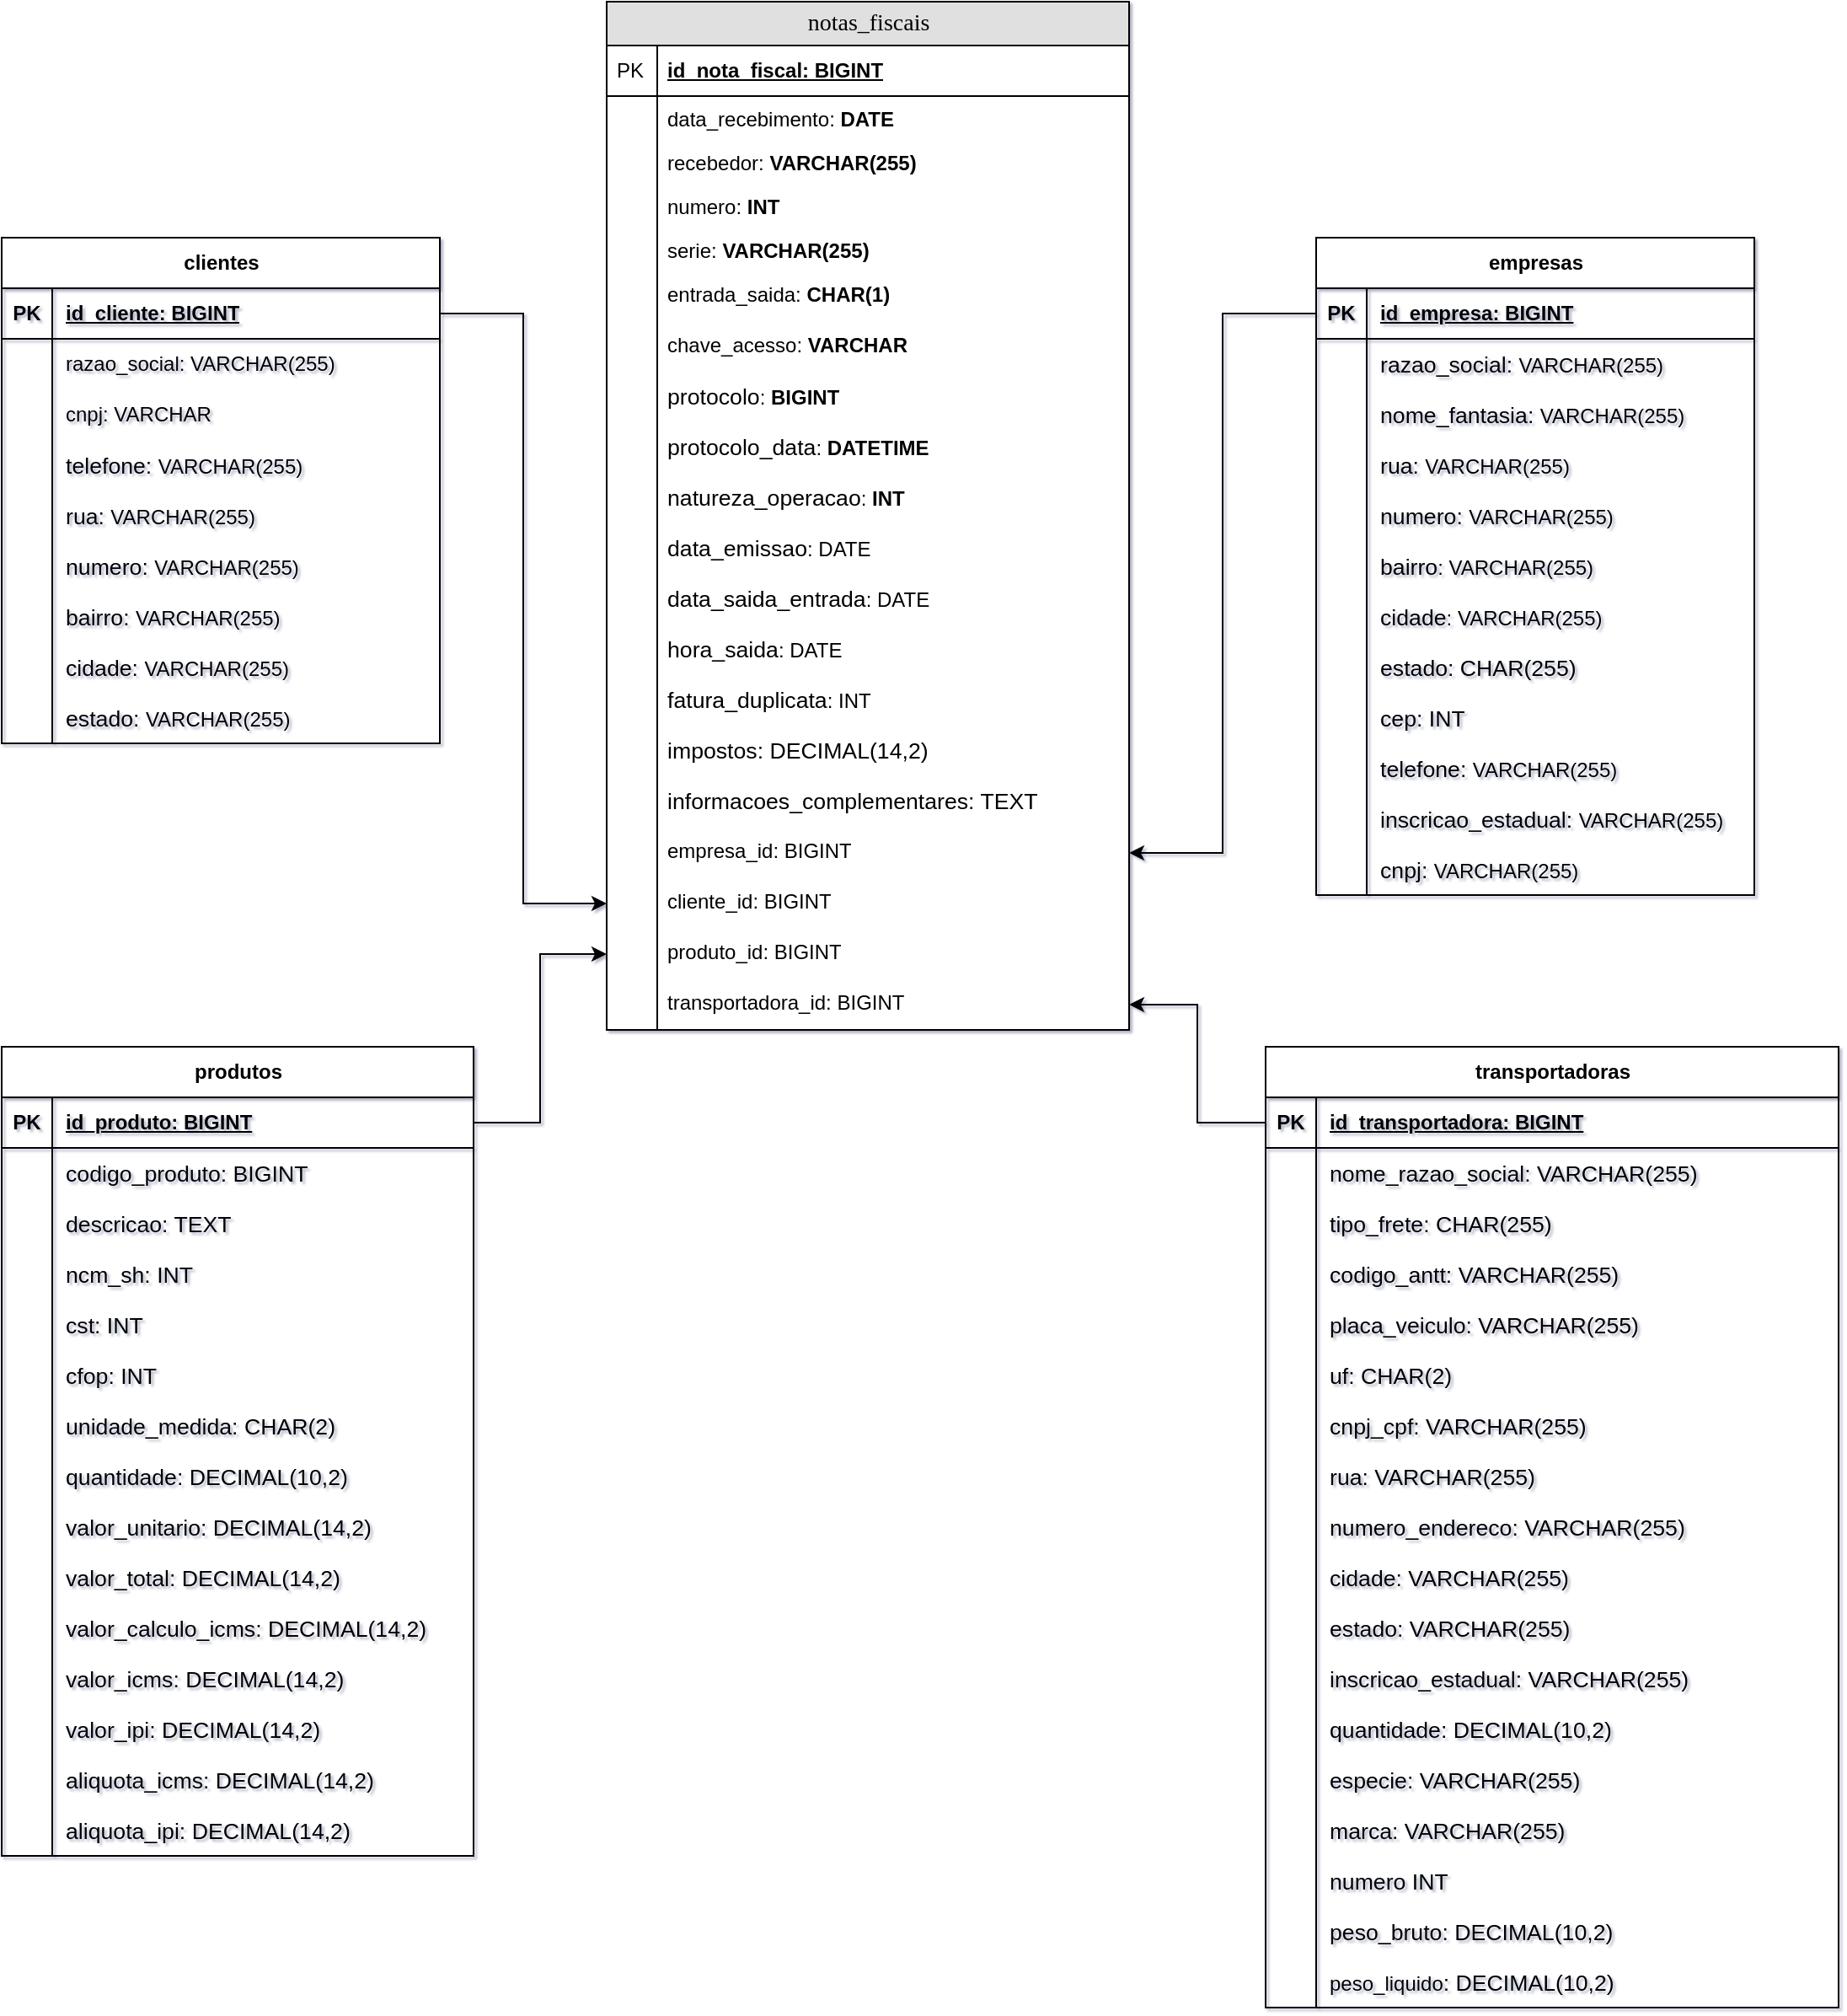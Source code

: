 <mxfile version="26.2.8">
  <diagram name="Page-1" id="e56a1550-8fbb-45ad-956c-1786394a9013">
    <mxGraphModel dx="1250" dy="518" grid="1" gridSize="10" guides="1" tooltips="1" connect="1" arrows="1" fold="1" page="1" pageScale="1" pageWidth="1169" pageHeight="827" background="none" math="0" shadow="1">
      <root>
        <mxCell id="0" />
        <mxCell id="1" parent="0" />
        <mxCell id="2e49270ec7c68f3f-80" value="notas_fiscais" style="swimlane;html=1;fontStyle=0;childLayout=stackLayout;horizontal=1;startSize=26;fillColor=#e0e0e0;horizontalStack=0;resizeParent=1;resizeLast=0;collapsible=1;marginBottom=0;swimlaneFillColor=#ffffff;align=center;rounded=0;shadow=0;comic=0;labelBackgroundColor=none;strokeWidth=1;fontFamily=Verdana;fontSize=14" parent="1" vertex="1">
          <mxGeometry x="859" y="20" width="310" height="610" as="geometry" />
        </mxCell>
        <mxCell id="2e49270ec7c68f3f-81" value="id_nota_fiscal: BIGINT" style="shape=partialRectangle;top=0;left=0;right=0;bottom=1;html=1;align=left;verticalAlign=middle;fillColor=none;spacingLeft=34;spacingRight=4;whiteSpace=wrap;overflow=hidden;rotatable=0;points=[[0,0.5],[1,0.5]];portConstraint=eastwest;dropTarget=0;fontStyle=5;" parent="2e49270ec7c68f3f-80" vertex="1">
          <mxGeometry y="26" width="310" height="30" as="geometry" />
        </mxCell>
        <mxCell id="2e49270ec7c68f3f-82" value="PK" style="shape=partialRectangle;top=0;left=0;bottom=0;html=1;fillColor=none;align=left;verticalAlign=middle;spacingLeft=4;spacingRight=4;whiteSpace=wrap;overflow=hidden;rotatable=0;points=[];portConstraint=eastwest;part=1;" parent="2e49270ec7c68f3f-81" vertex="1" connectable="0">
          <mxGeometry width="30" height="30" as="geometry" />
        </mxCell>
        <mxCell id="2e49270ec7c68f3f-83" value="data_recebimento: &lt;b&gt;DATE&lt;/b&gt;" style="shape=partialRectangle;top=0;left=0;right=0;bottom=0;html=1;align=left;verticalAlign=top;fillColor=none;spacingLeft=34;spacingRight=4;whiteSpace=wrap;overflow=hidden;rotatable=0;points=[[0,0.5],[1,0.5]];portConstraint=eastwest;dropTarget=0;" parent="2e49270ec7c68f3f-80" vertex="1">
          <mxGeometry y="56" width="310" height="26" as="geometry" />
        </mxCell>
        <mxCell id="2e49270ec7c68f3f-84" value="" style="shape=partialRectangle;top=0;left=0;bottom=0;html=1;fillColor=none;align=left;verticalAlign=top;spacingLeft=4;spacingRight=4;whiteSpace=wrap;overflow=hidden;rotatable=0;points=[];portConstraint=eastwest;part=1;" parent="2e49270ec7c68f3f-83" vertex="1" connectable="0">
          <mxGeometry width="30" height="26" as="geometry" />
        </mxCell>
        <mxCell id="2e49270ec7c68f3f-85" value="recebedor: &lt;b&gt;VARCHAR(255)&lt;/b&gt;" style="shape=partialRectangle;top=0;left=0;right=0;bottom=0;html=1;align=left;verticalAlign=top;fillColor=none;spacingLeft=34;spacingRight=4;whiteSpace=wrap;overflow=hidden;rotatable=0;points=[[0,0.5],[1,0.5]];portConstraint=eastwest;dropTarget=0;" parent="2e49270ec7c68f3f-80" vertex="1">
          <mxGeometry y="82" width="310" height="26" as="geometry" />
        </mxCell>
        <mxCell id="2e49270ec7c68f3f-86" value="" style="shape=partialRectangle;top=0;left=0;bottom=0;html=1;fillColor=none;align=left;verticalAlign=top;spacingLeft=4;spacingRight=4;whiteSpace=wrap;overflow=hidden;rotatable=0;points=[];portConstraint=eastwest;part=1;" parent="2e49270ec7c68f3f-85" vertex="1" connectable="0">
          <mxGeometry width="30" height="26" as="geometry" />
        </mxCell>
        <mxCell id="2e49270ec7c68f3f-87" value="numero: &lt;b&gt;INT&lt;/b&gt;" style="shape=partialRectangle;top=0;left=0;right=0;bottom=0;html=1;align=left;verticalAlign=top;fillColor=none;spacingLeft=34;spacingRight=4;whiteSpace=wrap;overflow=hidden;rotatable=0;points=[[0,0.5],[1,0.5]];portConstraint=eastwest;dropTarget=0;" parent="2e49270ec7c68f3f-80" vertex="1">
          <mxGeometry y="108" width="310" height="26" as="geometry" />
        </mxCell>
        <mxCell id="2e49270ec7c68f3f-88" value="" style="shape=partialRectangle;top=0;left=0;bottom=0;html=1;fillColor=none;align=left;verticalAlign=top;spacingLeft=4;spacingRight=4;whiteSpace=wrap;overflow=hidden;rotatable=0;points=[];portConstraint=eastwest;part=1;" parent="2e49270ec7c68f3f-87" vertex="1" connectable="0">
          <mxGeometry width="30" height="26" as="geometry" />
        </mxCell>
        <mxCell id="2e49270ec7c68f3f-89" value="serie: &lt;b&gt;VARCHAR(255)&lt;/b&gt;" style="shape=partialRectangle;top=0;left=0;right=0;bottom=0;html=1;align=left;verticalAlign=top;fillColor=none;spacingLeft=34;spacingRight=4;whiteSpace=wrap;overflow=hidden;rotatable=0;points=[[0,0.5],[1,0.5]];portConstraint=eastwest;dropTarget=0;" parent="2e49270ec7c68f3f-80" vertex="1">
          <mxGeometry y="134" width="310" height="26" as="geometry" />
        </mxCell>
        <mxCell id="2e49270ec7c68f3f-90" value="" style="shape=partialRectangle;top=0;left=0;bottom=0;html=1;fillColor=none;align=left;verticalAlign=top;spacingLeft=4;spacingRight=4;whiteSpace=wrap;overflow=hidden;rotatable=0;points=[];portConstraint=eastwest;part=1;" parent="2e49270ec7c68f3f-89" vertex="1" connectable="0">
          <mxGeometry width="30" height="26" as="geometry" />
        </mxCell>
        <mxCell id="Uja_avXTEm80o_sexW-3-4" value="entrada_saida: &lt;b&gt;CHAR(1)&lt;/b&gt;" style="shape=partialRectangle;top=0;left=0;right=0;bottom=0;html=1;align=left;verticalAlign=top;fillColor=none;spacingLeft=34;spacingRight=4;whiteSpace=wrap;overflow=hidden;rotatable=0;points=[[0,0.5],[1,0.5]];portConstraint=eastwest;dropTarget=0;" parent="2e49270ec7c68f3f-80" vertex="1">
          <mxGeometry y="160" width="310" height="30" as="geometry" />
        </mxCell>
        <mxCell id="Uja_avXTEm80o_sexW-3-5" value="" style="shape=partialRectangle;top=0;left=0;bottom=0;html=1;fillColor=none;align=left;verticalAlign=top;spacingLeft=4;spacingRight=4;whiteSpace=wrap;overflow=hidden;rotatable=0;points=[];portConstraint=eastwest;part=1;" parent="Uja_avXTEm80o_sexW-3-4" vertex="1" connectable="0">
          <mxGeometry width="30" height="30" as="geometry" />
        </mxCell>
        <mxCell id="Uja_avXTEm80o_sexW-3-11" value="chave_acesso: &lt;b&gt;VARCHAR&lt;/b&gt;" style="shape=partialRectangle;top=0;left=0;right=0;bottom=0;html=1;align=left;verticalAlign=top;fillColor=none;spacingLeft=34;spacingRight=4;whiteSpace=wrap;overflow=hidden;rotatable=0;points=[[0,0.5],[1,0.5]];portConstraint=eastwest;dropTarget=0;" parent="2e49270ec7c68f3f-80" vertex="1">
          <mxGeometry y="190" width="310" height="30" as="geometry" />
        </mxCell>
        <mxCell id="Uja_avXTEm80o_sexW-3-12" value="" style="shape=partialRectangle;top=0;left=0;bottom=0;html=1;fillColor=none;align=left;verticalAlign=top;spacingLeft=4;spacingRight=4;whiteSpace=wrap;overflow=hidden;rotatable=0;points=[];portConstraint=eastwest;part=1;" parent="Uja_avXTEm80o_sexW-3-11" vertex="1" connectable="0">
          <mxGeometry width="30" height="30" as="geometry" />
        </mxCell>
        <mxCell id="Uja_avXTEm80o_sexW-3-13" value="&lt;span data-sheets-root=&quot;1&quot; style=&quot;font-size:10pt;font-family:Arial;font-style:normal;&quot;&gt;protocolo&lt;/span&gt;: &lt;b&gt;BIGINT&lt;/b&gt;" style="shape=partialRectangle;top=0;left=0;right=0;bottom=0;html=1;align=left;verticalAlign=top;fillColor=none;spacingLeft=34;spacingRight=4;whiteSpace=wrap;overflow=hidden;rotatable=0;points=[[0,0.5],[1,0.5]];portConstraint=eastwest;dropTarget=0;" parent="2e49270ec7c68f3f-80" vertex="1">
          <mxGeometry y="220" width="310" height="30" as="geometry" />
        </mxCell>
        <mxCell id="Uja_avXTEm80o_sexW-3-14" value="" style="shape=partialRectangle;top=0;left=0;bottom=0;html=1;fillColor=none;align=left;verticalAlign=top;spacingLeft=4;spacingRight=4;whiteSpace=wrap;overflow=hidden;rotatable=0;points=[];portConstraint=eastwest;part=1;" parent="Uja_avXTEm80o_sexW-3-13" vertex="1" connectable="0">
          <mxGeometry width="30" height="30" as="geometry" />
        </mxCell>
        <mxCell id="Uja_avXTEm80o_sexW-3-15" value="&lt;span data-sheets-root=&quot;1&quot; style=&quot;font-size:10pt;font-family:Arial;font-style:normal;&quot;&gt;protocolo_data&lt;/span&gt;: &lt;b&gt;DATETIME&lt;/b&gt;" style="shape=partialRectangle;top=0;left=0;right=0;bottom=0;html=1;align=left;verticalAlign=top;fillColor=none;spacingLeft=34;spacingRight=4;whiteSpace=wrap;overflow=hidden;rotatable=0;points=[[0,0.5],[1,0.5]];portConstraint=eastwest;dropTarget=0;" parent="2e49270ec7c68f3f-80" vertex="1">
          <mxGeometry y="250" width="310" height="30" as="geometry" />
        </mxCell>
        <mxCell id="Uja_avXTEm80o_sexW-3-16" value="" style="shape=partialRectangle;top=0;left=0;bottom=0;html=1;fillColor=none;align=left;verticalAlign=top;spacingLeft=4;spacingRight=4;whiteSpace=wrap;overflow=hidden;rotatable=0;points=[];portConstraint=eastwest;part=1;" parent="Uja_avXTEm80o_sexW-3-15" vertex="1" connectable="0">
          <mxGeometry width="30" height="30" as="geometry" />
        </mxCell>
        <mxCell id="Uja_avXTEm80o_sexW-3-17" value="&lt;span data-sheets-root=&quot;1&quot; style=&quot;font-size:10pt;font-family:Arial;font-style:normal;&quot;&gt;natureza_operacao&lt;/span&gt;: &lt;b&gt;INT&lt;/b&gt;" style="shape=partialRectangle;top=0;left=0;right=0;bottom=0;html=1;align=left;verticalAlign=top;fillColor=none;spacingLeft=34;spacingRight=4;whiteSpace=wrap;overflow=hidden;rotatable=0;points=[[0,0.5],[1,0.5]];portConstraint=eastwest;dropTarget=0;" parent="2e49270ec7c68f3f-80" vertex="1">
          <mxGeometry y="280" width="310" height="30" as="geometry" />
        </mxCell>
        <mxCell id="Uja_avXTEm80o_sexW-3-18" value="" style="shape=partialRectangle;top=0;left=0;bottom=0;html=1;fillColor=none;align=left;verticalAlign=top;spacingLeft=4;spacingRight=4;whiteSpace=wrap;overflow=hidden;rotatable=0;points=[];portConstraint=eastwest;part=1;" parent="Uja_avXTEm80o_sexW-3-17" vertex="1" connectable="0">
          <mxGeometry width="30" height="30" as="geometry" />
        </mxCell>
        <mxCell id="Uja_avXTEm80o_sexW-3-19" value="&lt;span data-sheets-root=&quot;1&quot; style=&quot;font-size:10pt;font-family:Arial;font-style:normal;&quot;&gt;data_emissao&lt;/span&gt;: DATE" style="shape=partialRectangle;top=0;left=0;right=0;bottom=0;html=1;align=left;verticalAlign=top;fillColor=none;spacingLeft=34;spacingRight=4;whiteSpace=wrap;overflow=hidden;rotatable=0;points=[[0,0.5],[1,0.5]];portConstraint=eastwest;dropTarget=0;" parent="2e49270ec7c68f3f-80" vertex="1">
          <mxGeometry y="310" width="310" height="30" as="geometry" />
        </mxCell>
        <mxCell id="Uja_avXTEm80o_sexW-3-20" value="" style="shape=partialRectangle;top=0;left=0;bottom=0;html=1;fillColor=none;align=left;verticalAlign=top;spacingLeft=4;spacingRight=4;whiteSpace=wrap;overflow=hidden;rotatable=0;points=[];portConstraint=eastwest;part=1;" parent="Uja_avXTEm80o_sexW-3-19" vertex="1" connectable="0">
          <mxGeometry width="30" height="30" as="geometry" />
        </mxCell>
        <mxCell id="Uja_avXTEm80o_sexW-3-21" value="&lt;span data-sheets-root=&quot;1&quot; style=&quot;font-size:10pt;font-family:Arial;font-style:normal;&quot;&gt;data_saida_entrada&lt;/span&gt;: DATE" style="shape=partialRectangle;top=0;left=0;right=0;bottom=0;html=1;align=left;verticalAlign=top;fillColor=none;spacingLeft=34;spacingRight=4;whiteSpace=wrap;overflow=hidden;rotatable=0;points=[[0,0.5],[1,0.5]];portConstraint=eastwest;dropTarget=0;" parent="2e49270ec7c68f3f-80" vertex="1">
          <mxGeometry y="340" width="310" height="30" as="geometry" />
        </mxCell>
        <mxCell id="Uja_avXTEm80o_sexW-3-22" value="" style="shape=partialRectangle;top=0;left=0;bottom=0;html=1;fillColor=none;align=left;verticalAlign=top;spacingLeft=4;spacingRight=4;whiteSpace=wrap;overflow=hidden;rotatable=0;points=[];portConstraint=eastwest;part=1;" parent="Uja_avXTEm80o_sexW-3-21" vertex="1" connectable="0">
          <mxGeometry width="30" height="30" as="geometry" />
        </mxCell>
        <mxCell id="Uja_avXTEm80o_sexW-3-25" value="&lt;span data-sheets-root=&quot;1&quot; style=&quot;font-size:10pt;font-family:Arial;font-style:normal;&quot;&gt;hora_saida&lt;/span&gt;: DATE" style="shape=partialRectangle;top=0;left=0;right=0;bottom=0;html=1;align=left;verticalAlign=top;fillColor=none;spacingLeft=34;spacingRight=4;whiteSpace=wrap;overflow=hidden;rotatable=0;points=[[0,0.5],[1,0.5]];portConstraint=eastwest;dropTarget=0;" parent="2e49270ec7c68f3f-80" vertex="1">
          <mxGeometry y="370" width="310" height="30" as="geometry" />
        </mxCell>
        <mxCell id="Uja_avXTEm80o_sexW-3-26" value="" style="shape=partialRectangle;top=0;left=0;bottom=0;html=1;fillColor=none;align=left;verticalAlign=top;spacingLeft=4;spacingRight=4;whiteSpace=wrap;overflow=hidden;rotatable=0;points=[];portConstraint=eastwest;part=1;" parent="Uja_avXTEm80o_sexW-3-25" vertex="1" connectable="0">
          <mxGeometry width="30" height="30" as="geometry" />
        </mxCell>
        <mxCell id="Uja_avXTEm80o_sexW-3-27" value="&lt;span data-sheets-root=&quot;1&quot; style=&quot;font-size:10pt;font-family:Arial;font-style:normal;&quot;&gt;fatura_duplicata&lt;/span&gt;: INT" style="shape=partialRectangle;top=0;left=0;right=0;bottom=0;html=1;align=left;verticalAlign=top;fillColor=none;spacingLeft=34;spacingRight=4;whiteSpace=wrap;overflow=hidden;rotatable=0;points=[[0,0.5],[1,0.5]];portConstraint=eastwest;dropTarget=0;" parent="2e49270ec7c68f3f-80" vertex="1">
          <mxGeometry y="400" width="310" height="30" as="geometry" />
        </mxCell>
        <mxCell id="Uja_avXTEm80o_sexW-3-28" value="" style="shape=partialRectangle;top=0;left=0;bottom=0;html=1;fillColor=none;align=left;verticalAlign=top;spacingLeft=4;spacingRight=4;whiteSpace=wrap;overflow=hidden;rotatable=0;points=[];portConstraint=eastwest;part=1;" parent="Uja_avXTEm80o_sexW-3-27" vertex="1" connectable="0">
          <mxGeometry width="30" height="30" as="geometry" />
        </mxCell>
        <mxCell id="Uja_avXTEm80o_sexW-3-29" value="&lt;span data-sheets-root=&quot;1&quot; style=&quot;font-size:10pt;font-family:Arial;font-style:normal;&quot;&gt;impostos: DECIMAL(14,2)&lt;/span&gt;" style="shape=partialRectangle;top=0;left=0;right=0;bottom=0;html=1;align=left;verticalAlign=top;fillColor=none;spacingLeft=34;spacingRight=4;whiteSpace=wrap;overflow=hidden;rotatable=0;points=[[0,0.5],[1,0.5]];portConstraint=eastwest;dropTarget=0;" parent="2e49270ec7c68f3f-80" vertex="1">
          <mxGeometry y="430" width="310" height="30" as="geometry" />
        </mxCell>
        <mxCell id="Uja_avXTEm80o_sexW-3-30" value="" style="shape=partialRectangle;top=0;left=0;bottom=0;html=1;fillColor=none;align=left;verticalAlign=top;spacingLeft=4;spacingRight=4;whiteSpace=wrap;overflow=hidden;rotatable=0;points=[];portConstraint=eastwest;part=1;" parent="Uja_avXTEm80o_sexW-3-29" vertex="1" connectable="0">
          <mxGeometry width="30" height="30" as="geometry" />
        </mxCell>
        <mxCell id="Uja_avXTEm80o_sexW-3-31" value="&lt;span data-sheets-root=&quot;1&quot; style=&quot;font-size:10pt;font-family:Arial;font-style:normal;&quot;&gt;informacoes_complementares: TEXT&lt;/span&gt;" style="shape=partialRectangle;top=0;left=0;right=0;bottom=0;html=1;align=left;verticalAlign=top;fillColor=none;spacingLeft=34;spacingRight=4;whiteSpace=wrap;overflow=hidden;rotatable=0;points=[[0,0.5],[1,0.5]];portConstraint=eastwest;dropTarget=0;" parent="2e49270ec7c68f3f-80" vertex="1">
          <mxGeometry y="460" width="310" height="30" as="geometry" />
        </mxCell>
        <mxCell id="Uja_avXTEm80o_sexW-3-32" value="" style="shape=partialRectangle;top=0;left=0;bottom=0;html=1;fillColor=none;align=left;verticalAlign=top;spacingLeft=4;spacingRight=4;whiteSpace=wrap;overflow=hidden;rotatable=0;points=[];portConstraint=eastwest;part=1;" parent="Uja_avXTEm80o_sexW-3-31" vertex="1" connectable="0">
          <mxGeometry width="30" height="30" as="geometry" />
        </mxCell>
        <mxCell id="Uja_avXTEm80o_sexW-3-33" value="empresa_id: BIGINT" style="shape=partialRectangle;top=0;left=0;right=0;bottom=0;html=1;align=left;verticalAlign=top;fillColor=none;spacingLeft=34;spacingRight=4;whiteSpace=wrap;overflow=hidden;rotatable=0;points=[[0,0.5],[1,0.5]];portConstraint=eastwest;dropTarget=0;" parent="2e49270ec7c68f3f-80" vertex="1">
          <mxGeometry y="490" width="310" height="30" as="geometry" />
        </mxCell>
        <mxCell id="Uja_avXTEm80o_sexW-3-34" value="" style="shape=partialRectangle;top=0;left=0;bottom=0;html=1;fillColor=none;align=left;verticalAlign=top;spacingLeft=4;spacingRight=4;whiteSpace=wrap;overflow=hidden;rotatable=0;points=[];portConstraint=eastwest;part=1;" parent="Uja_avXTEm80o_sexW-3-33" vertex="1" connectable="0">
          <mxGeometry width="30" height="30" as="geometry" />
        </mxCell>
        <mxCell id="Qujcc_qz391dmszqCRs3-1" value="cliente_id: BIGINT" style="shape=partialRectangle;top=0;left=0;right=0;bottom=0;html=1;align=left;verticalAlign=top;fillColor=none;spacingLeft=34;spacingRight=4;whiteSpace=wrap;overflow=hidden;rotatable=0;points=[[0,0.5],[1,0.5]];portConstraint=eastwest;dropTarget=0;" vertex="1" parent="2e49270ec7c68f3f-80">
          <mxGeometry y="520" width="310" height="30" as="geometry" />
        </mxCell>
        <mxCell id="Qujcc_qz391dmszqCRs3-2" value="" style="shape=partialRectangle;top=0;left=0;bottom=0;html=1;fillColor=none;align=left;verticalAlign=top;spacingLeft=4;spacingRight=4;whiteSpace=wrap;overflow=hidden;rotatable=0;points=[];portConstraint=eastwest;part=1;" vertex="1" connectable="0" parent="Qujcc_qz391dmszqCRs3-1">
          <mxGeometry width="30" height="30" as="geometry" />
        </mxCell>
        <mxCell id="Qujcc_qz391dmszqCRs3-3" value="produto_id: BIGINT" style="shape=partialRectangle;top=0;left=0;right=0;bottom=0;html=1;align=left;verticalAlign=top;fillColor=none;spacingLeft=34;spacingRight=4;whiteSpace=wrap;overflow=hidden;rotatable=0;points=[[0,0.5],[1,0.5]];portConstraint=eastwest;dropTarget=0;" vertex="1" parent="2e49270ec7c68f3f-80">
          <mxGeometry y="550" width="310" height="30" as="geometry" />
        </mxCell>
        <mxCell id="Qujcc_qz391dmszqCRs3-4" value="" style="shape=partialRectangle;top=0;left=0;bottom=0;html=1;fillColor=none;align=left;verticalAlign=top;spacingLeft=4;spacingRight=4;whiteSpace=wrap;overflow=hidden;rotatable=0;points=[];portConstraint=eastwest;part=1;" vertex="1" connectable="0" parent="Qujcc_qz391dmszqCRs3-3">
          <mxGeometry width="30" height="30" as="geometry" />
        </mxCell>
        <mxCell id="Qujcc_qz391dmszqCRs3-5" value="transportadora_id: BIGINT" style="shape=partialRectangle;top=0;left=0;right=0;bottom=0;html=1;align=left;verticalAlign=top;fillColor=none;spacingLeft=34;spacingRight=4;whiteSpace=wrap;overflow=hidden;rotatable=0;points=[[0,0.5],[1,0.5]];portConstraint=eastwest;dropTarget=0;" vertex="1" parent="2e49270ec7c68f3f-80">
          <mxGeometry y="580" width="310" height="30" as="geometry" />
        </mxCell>
        <mxCell id="Qujcc_qz391dmszqCRs3-6" value="" style="shape=partialRectangle;top=0;left=0;bottom=0;html=1;fillColor=none;align=left;verticalAlign=top;spacingLeft=4;spacingRight=4;whiteSpace=wrap;overflow=hidden;rotatable=0;points=[];portConstraint=eastwest;part=1;" vertex="1" connectable="0" parent="Qujcc_qz391dmszqCRs3-5">
          <mxGeometry width="30" height="30" as="geometry" />
        </mxCell>
        <mxCell id="Uja_avXTEm80o_sexW-3-100" value="empresas" style="shape=table;startSize=30;container=1;collapsible=1;childLayout=tableLayout;fixedRows=1;rowLines=0;fontStyle=1;align=center;resizeLast=1;html=1;" parent="1" vertex="1">
          <mxGeometry x="1280" y="160" width="260" height="390" as="geometry" />
        </mxCell>
        <mxCell id="Uja_avXTEm80o_sexW-3-101" value="" style="shape=tableRow;horizontal=0;startSize=0;swimlaneHead=0;swimlaneBody=0;fillColor=none;collapsible=0;dropTarget=0;points=[[0,0.5],[1,0.5]];portConstraint=eastwest;top=0;left=0;right=0;bottom=1;" parent="Uja_avXTEm80o_sexW-3-100" vertex="1">
          <mxGeometry y="30" width="260" height="30" as="geometry" />
        </mxCell>
        <mxCell id="Uja_avXTEm80o_sexW-3-102" value="PK" style="shape=partialRectangle;connectable=0;fillColor=none;top=0;left=0;bottom=0;right=0;fontStyle=1;overflow=hidden;whiteSpace=wrap;html=1;" parent="Uja_avXTEm80o_sexW-3-101" vertex="1">
          <mxGeometry width="30" height="30" as="geometry">
            <mxRectangle width="30" height="30" as="alternateBounds" />
          </mxGeometry>
        </mxCell>
        <mxCell id="Uja_avXTEm80o_sexW-3-103" value="id_empresa: BIGINT" style="shape=partialRectangle;connectable=0;fillColor=none;top=0;left=0;bottom=0;right=0;align=left;spacingLeft=6;fontStyle=5;overflow=hidden;whiteSpace=wrap;html=1;" parent="Uja_avXTEm80o_sexW-3-101" vertex="1">
          <mxGeometry x="30" width="230" height="30" as="geometry">
            <mxRectangle width="230" height="30" as="alternateBounds" />
          </mxGeometry>
        </mxCell>
        <mxCell id="Uja_avXTEm80o_sexW-3-104" value="" style="shape=tableRow;horizontal=0;startSize=0;swimlaneHead=0;swimlaneBody=0;fillColor=none;collapsible=0;dropTarget=0;points=[[0,0.5],[1,0.5]];portConstraint=eastwest;top=0;left=0;right=0;bottom=0;" parent="Uja_avXTEm80o_sexW-3-100" vertex="1">
          <mxGeometry y="60" width="260" height="30" as="geometry" />
        </mxCell>
        <mxCell id="Uja_avXTEm80o_sexW-3-105" value="" style="shape=partialRectangle;connectable=0;fillColor=none;top=0;left=0;bottom=0;right=0;editable=1;overflow=hidden;whiteSpace=wrap;html=1;" parent="Uja_avXTEm80o_sexW-3-104" vertex="1">
          <mxGeometry width="30" height="30" as="geometry">
            <mxRectangle width="30" height="30" as="alternateBounds" />
          </mxGeometry>
        </mxCell>
        <mxCell id="Uja_avXTEm80o_sexW-3-106" value="&lt;span data-sheets-root=&quot;1&quot; style=&quot;font-size:10pt;font-family:Arial;font-style:normal;&quot;&gt;razao_social&lt;/span&gt;&lt;span style=&quot;font-size: 10pt; font-family: Arial;&quot; data-sheets-root=&quot;1&quot;&gt;:&amp;nbsp;&lt;/span&gt;VARCHAR(255)" style="shape=partialRectangle;connectable=0;fillColor=none;top=0;left=0;bottom=0;right=0;align=left;spacingLeft=6;overflow=hidden;whiteSpace=wrap;html=1;" parent="Uja_avXTEm80o_sexW-3-104" vertex="1">
          <mxGeometry x="30" width="230" height="30" as="geometry">
            <mxRectangle width="230" height="30" as="alternateBounds" />
          </mxGeometry>
        </mxCell>
        <mxCell id="Uja_avXTEm80o_sexW-3-107" value="" style="shape=tableRow;horizontal=0;startSize=0;swimlaneHead=0;swimlaneBody=0;fillColor=none;collapsible=0;dropTarget=0;points=[[0,0.5],[1,0.5]];portConstraint=eastwest;top=0;left=0;right=0;bottom=0;" parent="Uja_avXTEm80o_sexW-3-100" vertex="1">
          <mxGeometry y="90" width="260" height="30" as="geometry" />
        </mxCell>
        <mxCell id="Uja_avXTEm80o_sexW-3-108" value="" style="shape=partialRectangle;connectable=0;fillColor=none;top=0;left=0;bottom=0;right=0;editable=1;overflow=hidden;whiteSpace=wrap;html=1;" parent="Uja_avXTEm80o_sexW-3-107" vertex="1">
          <mxGeometry width="30" height="30" as="geometry">
            <mxRectangle width="30" height="30" as="alternateBounds" />
          </mxGeometry>
        </mxCell>
        <mxCell id="Uja_avXTEm80o_sexW-3-109" value="&lt;span data-sheets-root=&quot;1&quot; style=&quot;font-size:10pt;font-family:Arial;font-style:normal;&quot;&gt;nome_fantasia&lt;/span&gt;&lt;span style=&quot;font-size: 10pt; font-family: Arial;&quot; data-sheets-root=&quot;1&quot;&gt;:&amp;nbsp;&lt;/span&gt;VARCHAR(255)" style="shape=partialRectangle;connectable=0;fillColor=none;top=0;left=0;bottom=0;right=0;align=left;spacingLeft=6;overflow=hidden;whiteSpace=wrap;html=1;" parent="Uja_avXTEm80o_sexW-3-107" vertex="1">
          <mxGeometry x="30" width="230" height="30" as="geometry">
            <mxRectangle width="230" height="30" as="alternateBounds" />
          </mxGeometry>
        </mxCell>
        <mxCell id="Uja_avXTEm80o_sexW-3-110" value="" style="shape=tableRow;horizontal=0;startSize=0;swimlaneHead=0;swimlaneBody=0;fillColor=none;collapsible=0;dropTarget=0;points=[[0,0.5],[1,0.5]];portConstraint=eastwest;top=0;left=0;right=0;bottom=0;" parent="Uja_avXTEm80o_sexW-3-100" vertex="1">
          <mxGeometry y="120" width="260" height="30" as="geometry" />
        </mxCell>
        <mxCell id="Uja_avXTEm80o_sexW-3-111" value="" style="shape=partialRectangle;connectable=0;fillColor=none;top=0;left=0;bottom=0;right=0;editable=1;overflow=hidden;whiteSpace=wrap;html=1;" parent="Uja_avXTEm80o_sexW-3-110" vertex="1">
          <mxGeometry width="30" height="30" as="geometry">
            <mxRectangle width="30" height="30" as="alternateBounds" />
          </mxGeometry>
        </mxCell>
        <mxCell id="Uja_avXTEm80o_sexW-3-112" value="&lt;span data-sheets-root=&quot;1&quot; style=&quot;font-size:10pt;font-family:Arial;font-style:normal;&quot;&gt;rua&lt;/span&gt;&lt;span style=&quot;font-size: 10pt; font-family: Arial;&quot; data-sheets-root=&quot;1&quot;&gt;:&amp;nbsp;&lt;/span&gt;VARCHAR(255)" style="shape=partialRectangle;connectable=0;fillColor=none;top=0;left=0;bottom=0;right=0;align=left;spacingLeft=6;overflow=hidden;whiteSpace=wrap;html=1;" parent="Uja_avXTEm80o_sexW-3-110" vertex="1">
          <mxGeometry x="30" width="230" height="30" as="geometry">
            <mxRectangle width="230" height="30" as="alternateBounds" />
          </mxGeometry>
        </mxCell>
        <mxCell id="Uja_avXTEm80o_sexW-3-113" value="" style="shape=tableRow;horizontal=0;startSize=0;swimlaneHead=0;swimlaneBody=0;fillColor=none;collapsible=0;dropTarget=0;points=[[0,0.5],[1,0.5]];portConstraint=eastwest;top=0;left=0;right=0;bottom=0;" parent="Uja_avXTEm80o_sexW-3-100" vertex="1">
          <mxGeometry y="150" width="260" height="30" as="geometry" />
        </mxCell>
        <mxCell id="Uja_avXTEm80o_sexW-3-114" value="" style="shape=partialRectangle;connectable=0;fillColor=none;top=0;left=0;bottom=0;right=0;editable=1;overflow=hidden;whiteSpace=wrap;html=1;" parent="Uja_avXTEm80o_sexW-3-113" vertex="1">
          <mxGeometry width="30" height="30" as="geometry">
            <mxRectangle width="30" height="30" as="alternateBounds" />
          </mxGeometry>
        </mxCell>
        <mxCell id="Uja_avXTEm80o_sexW-3-115" value="&lt;span data-sheets-root=&quot;1&quot; style=&quot;font-size:10pt;font-family:Arial;font-style:normal;&quot;&gt;numero&lt;/span&gt;&lt;span style=&quot;font-size: 10pt; font-family: Arial;&quot; data-sheets-root=&quot;1&quot;&gt;:&amp;nbsp;&lt;/span&gt;VARCHAR(255)" style="shape=partialRectangle;connectable=0;fillColor=none;top=0;left=0;bottom=0;right=0;align=left;spacingLeft=6;overflow=hidden;whiteSpace=wrap;html=1;" parent="Uja_avXTEm80o_sexW-3-113" vertex="1">
          <mxGeometry x="30" width="230" height="30" as="geometry">
            <mxRectangle width="230" height="30" as="alternateBounds" />
          </mxGeometry>
        </mxCell>
        <mxCell id="Uja_avXTEm80o_sexW-3-116" value="" style="shape=tableRow;horizontal=0;startSize=0;swimlaneHead=0;swimlaneBody=0;fillColor=none;collapsible=0;dropTarget=0;points=[[0,0.5],[1,0.5]];portConstraint=eastwest;top=0;left=0;right=0;bottom=0;" parent="Uja_avXTEm80o_sexW-3-100" vertex="1">
          <mxGeometry y="180" width="260" height="30" as="geometry" />
        </mxCell>
        <mxCell id="Uja_avXTEm80o_sexW-3-117" value="" style="shape=partialRectangle;connectable=0;fillColor=none;top=0;left=0;bottom=0;right=0;editable=1;overflow=hidden;whiteSpace=wrap;html=1;" parent="Uja_avXTEm80o_sexW-3-116" vertex="1">
          <mxGeometry width="30" height="30" as="geometry">
            <mxRectangle width="30" height="30" as="alternateBounds" />
          </mxGeometry>
        </mxCell>
        <mxCell id="Uja_avXTEm80o_sexW-3-118" value="&lt;span data-sheets-root=&quot;1&quot; style=&quot;font-size:10pt;font-family:Arial;font-style:normal;&quot;&gt;bairro&lt;/span&gt;: VARCHAR(255)" style="shape=partialRectangle;connectable=0;fillColor=none;top=0;left=0;bottom=0;right=0;align=left;spacingLeft=6;overflow=hidden;whiteSpace=wrap;html=1;" parent="Uja_avXTEm80o_sexW-3-116" vertex="1">
          <mxGeometry x="30" width="230" height="30" as="geometry">
            <mxRectangle width="230" height="30" as="alternateBounds" />
          </mxGeometry>
        </mxCell>
        <mxCell id="Uja_avXTEm80o_sexW-3-119" value="" style="shape=tableRow;horizontal=0;startSize=0;swimlaneHead=0;swimlaneBody=0;fillColor=none;collapsible=0;dropTarget=0;points=[[0,0.5],[1,0.5]];portConstraint=eastwest;top=0;left=0;right=0;bottom=0;" parent="Uja_avXTEm80o_sexW-3-100" vertex="1">
          <mxGeometry y="210" width="260" height="30" as="geometry" />
        </mxCell>
        <mxCell id="Uja_avXTEm80o_sexW-3-120" value="" style="shape=partialRectangle;connectable=0;fillColor=none;top=0;left=0;bottom=0;right=0;editable=1;overflow=hidden;whiteSpace=wrap;html=1;" parent="Uja_avXTEm80o_sexW-3-119" vertex="1">
          <mxGeometry width="30" height="30" as="geometry">
            <mxRectangle width="30" height="30" as="alternateBounds" />
          </mxGeometry>
        </mxCell>
        <mxCell id="Uja_avXTEm80o_sexW-3-121" value="&lt;span data-sheets-root=&quot;1&quot; style=&quot;font-size:10pt;font-family:Arial;font-style:normal;&quot;&gt;cidade&lt;/span&gt;: VARCHAR(255)" style="shape=partialRectangle;connectable=0;fillColor=none;top=0;left=0;bottom=0;right=0;align=left;spacingLeft=6;overflow=hidden;whiteSpace=wrap;html=1;" parent="Uja_avXTEm80o_sexW-3-119" vertex="1">
          <mxGeometry x="30" width="230" height="30" as="geometry">
            <mxRectangle width="230" height="30" as="alternateBounds" />
          </mxGeometry>
        </mxCell>
        <mxCell id="Uja_avXTEm80o_sexW-3-122" value="" style="shape=tableRow;horizontal=0;startSize=0;swimlaneHead=0;swimlaneBody=0;fillColor=none;collapsible=0;dropTarget=0;points=[[0,0.5],[1,0.5]];portConstraint=eastwest;top=0;left=0;right=0;bottom=0;" parent="Uja_avXTEm80o_sexW-3-100" vertex="1">
          <mxGeometry y="240" width="260" height="30" as="geometry" />
        </mxCell>
        <mxCell id="Uja_avXTEm80o_sexW-3-123" value="" style="shape=partialRectangle;connectable=0;fillColor=none;top=0;left=0;bottom=0;right=0;editable=1;overflow=hidden;whiteSpace=wrap;html=1;" parent="Uja_avXTEm80o_sexW-3-122" vertex="1">
          <mxGeometry width="30" height="30" as="geometry">
            <mxRectangle width="30" height="30" as="alternateBounds" />
          </mxGeometry>
        </mxCell>
        <mxCell id="Uja_avXTEm80o_sexW-3-124" value="&lt;span data-sheets-root=&quot;1&quot; style=&quot;font-size:10pt;font-family:Arial;font-style:normal;&quot;&gt;estado: CHAR(255)&lt;/span&gt;" style="shape=partialRectangle;connectable=0;fillColor=none;top=0;left=0;bottom=0;right=0;align=left;spacingLeft=6;overflow=hidden;whiteSpace=wrap;html=1;" parent="Uja_avXTEm80o_sexW-3-122" vertex="1">
          <mxGeometry x="30" width="230" height="30" as="geometry">
            <mxRectangle width="230" height="30" as="alternateBounds" />
          </mxGeometry>
        </mxCell>
        <mxCell id="Uja_avXTEm80o_sexW-3-125" value="" style="shape=tableRow;horizontal=0;startSize=0;swimlaneHead=0;swimlaneBody=0;fillColor=none;collapsible=0;dropTarget=0;points=[[0,0.5],[1,0.5]];portConstraint=eastwest;top=0;left=0;right=0;bottom=0;" parent="Uja_avXTEm80o_sexW-3-100" vertex="1">
          <mxGeometry y="270" width="260" height="30" as="geometry" />
        </mxCell>
        <mxCell id="Uja_avXTEm80o_sexW-3-126" value="" style="shape=partialRectangle;connectable=0;fillColor=none;top=0;left=0;bottom=0;right=0;editable=1;overflow=hidden;whiteSpace=wrap;html=1;" parent="Uja_avXTEm80o_sexW-3-125" vertex="1">
          <mxGeometry width="30" height="30" as="geometry">
            <mxRectangle width="30" height="30" as="alternateBounds" />
          </mxGeometry>
        </mxCell>
        <mxCell id="Uja_avXTEm80o_sexW-3-127" value="&lt;span data-sheets-root=&quot;1&quot; style=&quot;font-size:10pt;font-family:Arial;font-style:normal;&quot;&gt;cep: INT&lt;/span&gt;" style="shape=partialRectangle;connectable=0;fillColor=none;top=0;left=0;bottom=0;right=0;align=left;spacingLeft=6;overflow=hidden;whiteSpace=wrap;html=1;" parent="Uja_avXTEm80o_sexW-3-125" vertex="1">
          <mxGeometry x="30" width="230" height="30" as="geometry">
            <mxRectangle width="230" height="30" as="alternateBounds" />
          </mxGeometry>
        </mxCell>
        <mxCell id="Uja_avXTEm80o_sexW-3-128" value="" style="shape=tableRow;horizontal=0;startSize=0;swimlaneHead=0;swimlaneBody=0;fillColor=none;collapsible=0;dropTarget=0;points=[[0,0.5],[1,0.5]];portConstraint=eastwest;top=0;left=0;right=0;bottom=0;" parent="Uja_avXTEm80o_sexW-3-100" vertex="1">
          <mxGeometry y="300" width="260" height="30" as="geometry" />
        </mxCell>
        <mxCell id="Uja_avXTEm80o_sexW-3-129" value="" style="shape=partialRectangle;connectable=0;fillColor=none;top=0;left=0;bottom=0;right=0;editable=1;overflow=hidden;whiteSpace=wrap;html=1;" parent="Uja_avXTEm80o_sexW-3-128" vertex="1">
          <mxGeometry width="30" height="30" as="geometry">
            <mxRectangle width="30" height="30" as="alternateBounds" />
          </mxGeometry>
        </mxCell>
        <mxCell id="Uja_avXTEm80o_sexW-3-130" value="&lt;span data-sheets-root=&quot;1&quot; style=&quot;font-size:10pt;font-family:Arial;font-style:normal;&quot;&gt;telefone&lt;/span&gt;&lt;span style=&quot;font-size: 10pt; font-family: Arial;&quot; data-sheets-root=&quot;1&quot;&gt;:&amp;nbsp;&lt;/span&gt;VARCHAR(255)" style="shape=partialRectangle;connectable=0;fillColor=none;top=0;left=0;bottom=0;right=0;align=left;spacingLeft=6;overflow=hidden;whiteSpace=wrap;html=1;" parent="Uja_avXTEm80o_sexW-3-128" vertex="1">
          <mxGeometry x="30" width="230" height="30" as="geometry">
            <mxRectangle width="230" height="30" as="alternateBounds" />
          </mxGeometry>
        </mxCell>
        <mxCell id="Uja_avXTEm80o_sexW-3-131" value="" style="shape=tableRow;horizontal=0;startSize=0;swimlaneHead=0;swimlaneBody=0;fillColor=none;collapsible=0;dropTarget=0;points=[[0,0.5],[1,0.5]];portConstraint=eastwest;top=0;left=0;right=0;bottom=0;" parent="Uja_avXTEm80o_sexW-3-100" vertex="1">
          <mxGeometry y="330" width="260" height="30" as="geometry" />
        </mxCell>
        <mxCell id="Uja_avXTEm80o_sexW-3-132" value="" style="shape=partialRectangle;connectable=0;fillColor=none;top=0;left=0;bottom=0;right=0;editable=1;overflow=hidden;whiteSpace=wrap;html=1;" parent="Uja_avXTEm80o_sexW-3-131" vertex="1">
          <mxGeometry width="30" height="30" as="geometry">
            <mxRectangle width="30" height="30" as="alternateBounds" />
          </mxGeometry>
        </mxCell>
        <mxCell id="Uja_avXTEm80o_sexW-3-133" value="&lt;span data-sheets-root=&quot;1&quot; style=&quot;font-size:10pt;font-family:Arial;font-style:normal;&quot;&gt;inscricao_estadual&lt;/span&gt;&lt;span style=&quot;font-size: 10pt; font-family: Arial;&quot; data-sheets-root=&quot;1&quot;&gt;:&amp;nbsp;&lt;/span&gt;VARCHAR(255)" style="shape=partialRectangle;connectable=0;fillColor=none;top=0;left=0;bottom=0;right=0;align=left;spacingLeft=6;overflow=hidden;whiteSpace=wrap;html=1;" parent="Uja_avXTEm80o_sexW-3-131" vertex="1">
          <mxGeometry x="30" width="230" height="30" as="geometry">
            <mxRectangle width="230" height="30" as="alternateBounds" />
          </mxGeometry>
        </mxCell>
        <mxCell id="Uja_avXTEm80o_sexW-3-134" value="" style="shape=tableRow;horizontal=0;startSize=0;swimlaneHead=0;swimlaneBody=0;fillColor=none;collapsible=0;dropTarget=0;points=[[0,0.5],[1,0.5]];portConstraint=eastwest;top=0;left=0;right=0;bottom=0;" parent="Uja_avXTEm80o_sexW-3-100" vertex="1">
          <mxGeometry y="360" width="260" height="30" as="geometry" />
        </mxCell>
        <mxCell id="Uja_avXTEm80o_sexW-3-135" value="" style="shape=partialRectangle;connectable=0;fillColor=none;top=0;left=0;bottom=0;right=0;editable=1;overflow=hidden;whiteSpace=wrap;html=1;" parent="Uja_avXTEm80o_sexW-3-134" vertex="1">
          <mxGeometry width="30" height="30" as="geometry">
            <mxRectangle width="30" height="30" as="alternateBounds" />
          </mxGeometry>
        </mxCell>
        <mxCell id="Uja_avXTEm80o_sexW-3-136" value="&lt;span data-sheets-root=&quot;1&quot; style=&quot;font-size:10pt;font-family:Arial;font-style:normal;&quot;&gt;cnpj&lt;/span&gt;&lt;span style=&quot;font-size: 10pt; font-family: Arial;&quot; data-sheets-root=&quot;1&quot;&gt;:&amp;nbsp;&lt;/span&gt;VARCHAR(255)" style="shape=partialRectangle;connectable=0;fillColor=none;top=0;left=0;bottom=0;right=0;align=left;spacingLeft=6;overflow=hidden;whiteSpace=wrap;html=1;" parent="Uja_avXTEm80o_sexW-3-134" vertex="1">
          <mxGeometry x="30" width="230" height="30" as="geometry">
            <mxRectangle width="230" height="30" as="alternateBounds" />
          </mxGeometry>
        </mxCell>
        <mxCell id="Uja_avXTEm80o_sexW-3-143" value="produtos" style="shape=table;startSize=30;container=1;collapsible=1;childLayout=tableLayout;fixedRows=1;rowLines=0;fontStyle=1;align=center;resizeLast=1;html=1;" parent="1" vertex="1">
          <mxGeometry x="500" y="640" width="280" height="480" as="geometry" />
        </mxCell>
        <mxCell id="Uja_avXTEm80o_sexW-3-144" value="" style="shape=tableRow;horizontal=0;startSize=0;swimlaneHead=0;swimlaneBody=0;fillColor=none;collapsible=0;dropTarget=0;points=[[0,0.5],[1,0.5]];portConstraint=eastwest;top=0;left=0;right=0;bottom=1;" parent="Uja_avXTEm80o_sexW-3-143" vertex="1">
          <mxGeometry y="30" width="280" height="30" as="geometry" />
        </mxCell>
        <mxCell id="Uja_avXTEm80o_sexW-3-145" value="PK" style="shape=partialRectangle;connectable=0;fillColor=none;top=0;left=0;bottom=0;right=0;fontStyle=1;overflow=hidden;whiteSpace=wrap;html=1;" parent="Uja_avXTEm80o_sexW-3-144" vertex="1">
          <mxGeometry width="30" height="30" as="geometry">
            <mxRectangle width="30" height="30" as="alternateBounds" />
          </mxGeometry>
        </mxCell>
        <mxCell id="Uja_avXTEm80o_sexW-3-146" value="id_produto: BIGINT" style="shape=partialRectangle;connectable=0;fillColor=none;top=0;left=0;bottom=0;right=0;align=left;spacingLeft=6;fontStyle=5;overflow=hidden;whiteSpace=wrap;html=1;" parent="Uja_avXTEm80o_sexW-3-144" vertex="1">
          <mxGeometry x="30" width="250" height="30" as="geometry">
            <mxRectangle width="250" height="30" as="alternateBounds" />
          </mxGeometry>
        </mxCell>
        <mxCell id="Uja_avXTEm80o_sexW-3-147" value="" style="shape=tableRow;horizontal=0;startSize=0;swimlaneHead=0;swimlaneBody=0;fillColor=none;collapsible=0;dropTarget=0;points=[[0,0.5],[1,0.5]];portConstraint=eastwest;top=0;left=0;right=0;bottom=0;" parent="Uja_avXTEm80o_sexW-3-143" vertex="1">
          <mxGeometry y="60" width="280" height="30" as="geometry" />
        </mxCell>
        <mxCell id="Uja_avXTEm80o_sexW-3-148" value="" style="shape=partialRectangle;connectable=0;fillColor=none;top=0;left=0;bottom=0;right=0;editable=1;overflow=hidden;whiteSpace=wrap;html=1;" parent="Uja_avXTEm80o_sexW-3-147" vertex="1">
          <mxGeometry width="30" height="30" as="geometry">
            <mxRectangle width="30" height="30" as="alternateBounds" />
          </mxGeometry>
        </mxCell>
        <mxCell id="Uja_avXTEm80o_sexW-3-149" value="&lt;span data-sheets-root=&quot;1&quot; style=&quot;font-size:10pt;font-family:Arial;font-style:normal;&quot;&gt;codigo_produto: BIGINT&lt;/span&gt;" style="shape=partialRectangle;connectable=0;fillColor=none;top=0;left=0;bottom=0;right=0;align=left;spacingLeft=6;overflow=hidden;whiteSpace=wrap;html=1;" parent="Uja_avXTEm80o_sexW-3-147" vertex="1">
          <mxGeometry x="30" width="250" height="30" as="geometry">
            <mxRectangle width="250" height="30" as="alternateBounds" />
          </mxGeometry>
        </mxCell>
        <mxCell id="Uja_avXTEm80o_sexW-3-150" value="" style="shape=tableRow;horizontal=0;startSize=0;swimlaneHead=0;swimlaneBody=0;fillColor=none;collapsible=0;dropTarget=0;points=[[0,0.5],[1,0.5]];portConstraint=eastwest;top=0;left=0;right=0;bottom=0;" parent="Uja_avXTEm80o_sexW-3-143" vertex="1">
          <mxGeometry y="90" width="280" height="30" as="geometry" />
        </mxCell>
        <mxCell id="Uja_avXTEm80o_sexW-3-151" value="" style="shape=partialRectangle;connectable=0;fillColor=none;top=0;left=0;bottom=0;right=0;editable=1;overflow=hidden;whiteSpace=wrap;html=1;" parent="Uja_avXTEm80o_sexW-3-150" vertex="1">
          <mxGeometry width="30" height="30" as="geometry">
            <mxRectangle width="30" height="30" as="alternateBounds" />
          </mxGeometry>
        </mxCell>
        <mxCell id="Uja_avXTEm80o_sexW-3-152" value="&lt;span data-sheets-root=&quot;1&quot; style=&quot;font-size:10pt;font-family:Arial;font-style:normal;&quot;&gt;descricao: TEXT&lt;/span&gt;" style="shape=partialRectangle;connectable=0;fillColor=none;top=0;left=0;bottom=0;right=0;align=left;spacingLeft=6;overflow=hidden;whiteSpace=wrap;html=1;" parent="Uja_avXTEm80o_sexW-3-150" vertex="1">
          <mxGeometry x="30" width="250" height="30" as="geometry">
            <mxRectangle width="250" height="30" as="alternateBounds" />
          </mxGeometry>
        </mxCell>
        <mxCell id="Uja_avXTEm80o_sexW-3-153" value="" style="shape=tableRow;horizontal=0;startSize=0;swimlaneHead=0;swimlaneBody=0;fillColor=none;collapsible=0;dropTarget=0;points=[[0,0.5],[1,0.5]];portConstraint=eastwest;top=0;left=0;right=0;bottom=0;" parent="Uja_avXTEm80o_sexW-3-143" vertex="1">
          <mxGeometry y="120" width="280" height="30" as="geometry" />
        </mxCell>
        <mxCell id="Uja_avXTEm80o_sexW-3-154" value="" style="shape=partialRectangle;connectable=0;fillColor=none;top=0;left=0;bottom=0;right=0;editable=1;overflow=hidden;whiteSpace=wrap;html=1;" parent="Uja_avXTEm80o_sexW-3-153" vertex="1">
          <mxGeometry width="30" height="30" as="geometry">
            <mxRectangle width="30" height="30" as="alternateBounds" />
          </mxGeometry>
        </mxCell>
        <mxCell id="Uja_avXTEm80o_sexW-3-155" value="&lt;span data-sheets-root=&quot;1&quot; style=&quot;font-size:10pt;font-family:Arial;font-style:normal;&quot;&gt;ncm_sh: INT&lt;/span&gt;" style="shape=partialRectangle;connectable=0;fillColor=none;top=0;left=0;bottom=0;right=0;align=left;spacingLeft=6;overflow=hidden;whiteSpace=wrap;html=1;" parent="Uja_avXTEm80o_sexW-3-153" vertex="1">
          <mxGeometry x="30" width="250" height="30" as="geometry">
            <mxRectangle width="250" height="30" as="alternateBounds" />
          </mxGeometry>
        </mxCell>
        <mxCell id="Uja_avXTEm80o_sexW-3-156" value="" style="shape=tableRow;horizontal=0;startSize=0;swimlaneHead=0;swimlaneBody=0;fillColor=none;collapsible=0;dropTarget=0;points=[[0,0.5],[1,0.5]];portConstraint=eastwest;top=0;left=0;right=0;bottom=0;" parent="Uja_avXTEm80o_sexW-3-143" vertex="1">
          <mxGeometry y="150" width="280" height="30" as="geometry" />
        </mxCell>
        <mxCell id="Uja_avXTEm80o_sexW-3-157" value="" style="shape=partialRectangle;connectable=0;fillColor=none;top=0;left=0;bottom=0;right=0;editable=1;overflow=hidden;whiteSpace=wrap;html=1;" parent="Uja_avXTEm80o_sexW-3-156" vertex="1">
          <mxGeometry width="30" height="30" as="geometry">
            <mxRectangle width="30" height="30" as="alternateBounds" />
          </mxGeometry>
        </mxCell>
        <mxCell id="Uja_avXTEm80o_sexW-3-158" value="&lt;span data-sheets-root=&quot;1&quot; style=&quot;font-size:10pt;font-family:Arial;font-style:normal;&quot;&gt;cst: INT&lt;/span&gt;" style="shape=partialRectangle;connectable=0;fillColor=none;top=0;left=0;bottom=0;right=0;align=left;spacingLeft=6;overflow=hidden;whiteSpace=wrap;html=1;" parent="Uja_avXTEm80o_sexW-3-156" vertex="1">
          <mxGeometry x="30" width="250" height="30" as="geometry">
            <mxRectangle width="250" height="30" as="alternateBounds" />
          </mxGeometry>
        </mxCell>
        <mxCell id="Uja_avXTEm80o_sexW-3-159" value="" style="shape=tableRow;horizontal=0;startSize=0;swimlaneHead=0;swimlaneBody=0;fillColor=none;collapsible=0;dropTarget=0;points=[[0,0.5],[1,0.5]];portConstraint=eastwest;top=0;left=0;right=0;bottom=0;" parent="Uja_avXTEm80o_sexW-3-143" vertex="1">
          <mxGeometry y="180" width="280" height="30" as="geometry" />
        </mxCell>
        <mxCell id="Uja_avXTEm80o_sexW-3-160" value="" style="shape=partialRectangle;connectable=0;fillColor=none;top=0;left=0;bottom=0;right=0;editable=1;overflow=hidden;whiteSpace=wrap;html=1;" parent="Uja_avXTEm80o_sexW-3-159" vertex="1">
          <mxGeometry width="30" height="30" as="geometry">
            <mxRectangle width="30" height="30" as="alternateBounds" />
          </mxGeometry>
        </mxCell>
        <mxCell id="Uja_avXTEm80o_sexW-3-161" value="&lt;span data-sheets-root=&quot;1&quot; style=&quot;font-size:10pt;font-family:Arial;font-style:normal;&quot;&gt;cfop: INT&lt;/span&gt;" style="shape=partialRectangle;connectable=0;fillColor=none;top=0;left=0;bottom=0;right=0;align=left;spacingLeft=6;overflow=hidden;whiteSpace=wrap;html=1;" parent="Uja_avXTEm80o_sexW-3-159" vertex="1">
          <mxGeometry x="30" width="250" height="30" as="geometry">
            <mxRectangle width="250" height="30" as="alternateBounds" />
          </mxGeometry>
        </mxCell>
        <mxCell id="Uja_avXTEm80o_sexW-3-162" value="" style="shape=tableRow;horizontal=0;startSize=0;swimlaneHead=0;swimlaneBody=0;fillColor=none;collapsible=0;dropTarget=0;points=[[0,0.5],[1,0.5]];portConstraint=eastwest;top=0;left=0;right=0;bottom=0;" parent="Uja_avXTEm80o_sexW-3-143" vertex="1">
          <mxGeometry y="210" width="280" height="30" as="geometry" />
        </mxCell>
        <mxCell id="Uja_avXTEm80o_sexW-3-163" value="" style="shape=partialRectangle;connectable=0;fillColor=none;top=0;left=0;bottom=0;right=0;editable=1;overflow=hidden;whiteSpace=wrap;html=1;" parent="Uja_avXTEm80o_sexW-3-162" vertex="1">
          <mxGeometry width="30" height="30" as="geometry">
            <mxRectangle width="30" height="30" as="alternateBounds" />
          </mxGeometry>
        </mxCell>
        <mxCell id="Uja_avXTEm80o_sexW-3-164" value="&lt;span data-sheets-root=&quot;1&quot; style=&quot;font-size:10pt;font-family:Arial;font-style:normal;&quot;&gt;unidade_medida: CHAR(2)&lt;/span&gt;" style="shape=partialRectangle;connectable=0;fillColor=none;top=0;left=0;bottom=0;right=0;align=left;spacingLeft=6;overflow=hidden;whiteSpace=wrap;html=1;" parent="Uja_avXTEm80o_sexW-3-162" vertex="1">
          <mxGeometry x="30" width="250" height="30" as="geometry">
            <mxRectangle width="250" height="30" as="alternateBounds" />
          </mxGeometry>
        </mxCell>
        <mxCell id="Uja_avXTEm80o_sexW-3-165" value="" style="shape=tableRow;horizontal=0;startSize=0;swimlaneHead=0;swimlaneBody=0;fillColor=none;collapsible=0;dropTarget=0;points=[[0,0.5],[1,0.5]];portConstraint=eastwest;top=0;left=0;right=0;bottom=0;" parent="Uja_avXTEm80o_sexW-3-143" vertex="1">
          <mxGeometry y="240" width="280" height="30" as="geometry" />
        </mxCell>
        <mxCell id="Uja_avXTEm80o_sexW-3-166" value="" style="shape=partialRectangle;connectable=0;fillColor=none;top=0;left=0;bottom=0;right=0;editable=1;overflow=hidden;whiteSpace=wrap;html=1;" parent="Uja_avXTEm80o_sexW-3-165" vertex="1">
          <mxGeometry width="30" height="30" as="geometry">
            <mxRectangle width="30" height="30" as="alternateBounds" />
          </mxGeometry>
        </mxCell>
        <mxCell id="Uja_avXTEm80o_sexW-3-167" value="&lt;span data-sheets-root=&quot;1&quot; style=&quot;font-size:10pt;font-family:Arial;font-style:normal;&quot;&gt;quantidade&lt;/span&gt;&lt;span style=&quot;font-family: Arial; font-size: 13.333px;&quot;&gt;: DECIMAL(10,2)&lt;/span&gt;" style="shape=partialRectangle;connectable=0;fillColor=none;top=0;left=0;bottom=0;right=0;align=left;spacingLeft=6;overflow=hidden;whiteSpace=wrap;html=1;" parent="Uja_avXTEm80o_sexW-3-165" vertex="1">
          <mxGeometry x="30" width="250" height="30" as="geometry">
            <mxRectangle width="250" height="30" as="alternateBounds" />
          </mxGeometry>
        </mxCell>
        <mxCell id="Uja_avXTEm80o_sexW-3-168" value="" style="shape=tableRow;horizontal=0;startSize=0;swimlaneHead=0;swimlaneBody=0;fillColor=none;collapsible=0;dropTarget=0;points=[[0,0.5],[1,0.5]];portConstraint=eastwest;top=0;left=0;right=0;bottom=0;" parent="Uja_avXTEm80o_sexW-3-143" vertex="1">
          <mxGeometry y="270" width="280" height="30" as="geometry" />
        </mxCell>
        <mxCell id="Uja_avXTEm80o_sexW-3-169" value="" style="shape=partialRectangle;connectable=0;fillColor=none;top=0;left=0;bottom=0;right=0;editable=1;overflow=hidden;whiteSpace=wrap;html=1;" parent="Uja_avXTEm80o_sexW-3-168" vertex="1">
          <mxGeometry width="30" height="30" as="geometry">
            <mxRectangle width="30" height="30" as="alternateBounds" />
          </mxGeometry>
        </mxCell>
        <mxCell id="Uja_avXTEm80o_sexW-3-170" value="&lt;span data-sheets-root=&quot;1&quot; style=&quot;font-size:10pt;font-family:Arial;font-style:normal;&quot;&gt;valor_unitario&lt;/span&gt;&lt;span style=&quot;font-family: Arial; font-size: 13.333px;&quot;&gt;: DECIMAL(14,2)&lt;/span&gt;" style="shape=partialRectangle;connectable=0;fillColor=none;top=0;left=0;bottom=0;right=0;align=left;spacingLeft=6;overflow=hidden;whiteSpace=wrap;html=1;" parent="Uja_avXTEm80o_sexW-3-168" vertex="1">
          <mxGeometry x="30" width="250" height="30" as="geometry">
            <mxRectangle width="250" height="30" as="alternateBounds" />
          </mxGeometry>
        </mxCell>
        <mxCell id="Uja_avXTEm80o_sexW-3-171" value="" style="shape=tableRow;horizontal=0;startSize=0;swimlaneHead=0;swimlaneBody=0;fillColor=none;collapsible=0;dropTarget=0;points=[[0,0.5],[1,0.5]];portConstraint=eastwest;top=0;left=0;right=0;bottom=0;" parent="Uja_avXTEm80o_sexW-3-143" vertex="1">
          <mxGeometry y="300" width="280" height="30" as="geometry" />
        </mxCell>
        <mxCell id="Uja_avXTEm80o_sexW-3-172" value="" style="shape=partialRectangle;connectable=0;fillColor=none;top=0;left=0;bottom=0;right=0;editable=1;overflow=hidden;whiteSpace=wrap;html=1;" parent="Uja_avXTEm80o_sexW-3-171" vertex="1">
          <mxGeometry width="30" height="30" as="geometry">
            <mxRectangle width="30" height="30" as="alternateBounds" />
          </mxGeometry>
        </mxCell>
        <mxCell id="Uja_avXTEm80o_sexW-3-173" value="&lt;span data-sheets-root=&quot;1&quot; style=&quot;font-size:10pt;font-family:Arial;font-style:normal;&quot;&gt;valor_total&lt;/span&gt;&lt;span style=&quot;font-family: Arial; font-size: 13.333px;&quot;&gt;: DECIMAL(14,2)&lt;/span&gt;" style="shape=partialRectangle;connectable=0;fillColor=none;top=0;left=0;bottom=0;right=0;align=left;spacingLeft=6;overflow=hidden;whiteSpace=wrap;html=1;" parent="Uja_avXTEm80o_sexW-3-171" vertex="1">
          <mxGeometry x="30" width="250" height="30" as="geometry">
            <mxRectangle width="250" height="30" as="alternateBounds" />
          </mxGeometry>
        </mxCell>
        <mxCell id="Uja_avXTEm80o_sexW-3-174" value="" style="shape=tableRow;horizontal=0;startSize=0;swimlaneHead=0;swimlaneBody=0;fillColor=none;collapsible=0;dropTarget=0;points=[[0,0.5],[1,0.5]];portConstraint=eastwest;top=0;left=0;right=0;bottom=0;" parent="Uja_avXTEm80o_sexW-3-143" vertex="1">
          <mxGeometry y="330" width="280" height="30" as="geometry" />
        </mxCell>
        <mxCell id="Uja_avXTEm80o_sexW-3-175" value="" style="shape=partialRectangle;connectable=0;fillColor=none;top=0;left=0;bottom=0;right=0;editable=1;overflow=hidden;whiteSpace=wrap;html=1;" parent="Uja_avXTEm80o_sexW-3-174" vertex="1">
          <mxGeometry width="30" height="30" as="geometry">
            <mxRectangle width="30" height="30" as="alternateBounds" />
          </mxGeometry>
        </mxCell>
        <mxCell id="Uja_avXTEm80o_sexW-3-176" value="&lt;span data-sheets-root=&quot;1&quot; style=&quot;font-size:10pt;font-family:Arial;font-style:normal;&quot;&gt;valor_calculo_icms&lt;/span&gt;&lt;span style=&quot;font-family: Arial; font-size: 13.333px;&quot;&gt;: DECIMAL(14,2)&lt;/span&gt;" style="shape=partialRectangle;connectable=0;fillColor=none;top=0;left=0;bottom=0;right=0;align=left;spacingLeft=6;overflow=hidden;whiteSpace=wrap;html=1;" parent="Uja_avXTEm80o_sexW-3-174" vertex="1">
          <mxGeometry x="30" width="250" height="30" as="geometry">
            <mxRectangle width="250" height="30" as="alternateBounds" />
          </mxGeometry>
        </mxCell>
        <mxCell id="Uja_avXTEm80o_sexW-3-177" value="" style="shape=tableRow;horizontal=0;startSize=0;swimlaneHead=0;swimlaneBody=0;fillColor=none;collapsible=0;dropTarget=0;points=[[0,0.5],[1,0.5]];portConstraint=eastwest;top=0;left=0;right=0;bottom=0;" parent="Uja_avXTEm80o_sexW-3-143" vertex="1">
          <mxGeometry y="360" width="280" height="30" as="geometry" />
        </mxCell>
        <mxCell id="Uja_avXTEm80o_sexW-3-178" value="" style="shape=partialRectangle;connectable=0;fillColor=none;top=0;left=0;bottom=0;right=0;editable=1;overflow=hidden;whiteSpace=wrap;html=1;" parent="Uja_avXTEm80o_sexW-3-177" vertex="1">
          <mxGeometry width="30" height="30" as="geometry">
            <mxRectangle width="30" height="30" as="alternateBounds" />
          </mxGeometry>
        </mxCell>
        <mxCell id="Uja_avXTEm80o_sexW-3-179" value="&lt;span data-sheets-root=&quot;1&quot; style=&quot;font-size:10pt;font-family:Arial;font-style:normal;&quot;&gt;valor_icms&lt;/span&gt;&lt;span style=&quot;font-family: Arial; font-size: 13.333px;&quot;&gt;: DECIMAL(14,2)&lt;/span&gt;" style="shape=partialRectangle;connectable=0;fillColor=none;top=0;left=0;bottom=0;right=0;align=left;spacingLeft=6;overflow=hidden;whiteSpace=wrap;html=1;" parent="Uja_avXTEm80o_sexW-3-177" vertex="1">
          <mxGeometry x="30" width="250" height="30" as="geometry">
            <mxRectangle width="250" height="30" as="alternateBounds" />
          </mxGeometry>
        </mxCell>
        <mxCell id="Uja_avXTEm80o_sexW-3-180" value="" style="shape=tableRow;horizontal=0;startSize=0;swimlaneHead=0;swimlaneBody=0;fillColor=none;collapsible=0;dropTarget=0;points=[[0,0.5],[1,0.5]];portConstraint=eastwest;top=0;left=0;right=0;bottom=0;" parent="Uja_avXTEm80o_sexW-3-143" vertex="1">
          <mxGeometry y="390" width="280" height="30" as="geometry" />
        </mxCell>
        <mxCell id="Uja_avXTEm80o_sexW-3-181" value="" style="shape=partialRectangle;connectable=0;fillColor=none;top=0;left=0;bottom=0;right=0;editable=1;overflow=hidden;whiteSpace=wrap;html=1;" parent="Uja_avXTEm80o_sexW-3-180" vertex="1">
          <mxGeometry width="30" height="30" as="geometry">
            <mxRectangle width="30" height="30" as="alternateBounds" />
          </mxGeometry>
        </mxCell>
        <mxCell id="Uja_avXTEm80o_sexW-3-182" value="&lt;span data-sheets-root=&quot;1&quot; style=&quot;font-size:10pt;font-family:Arial;font-style:normal;&quot;&gt;valor_ipi&lt;/span&gt;&lt;span style=&quot;font-family: Arial; font-size: 13.333px;&quot;&gt;: DECIMAL(14,2)&lt;/span&gt;" style="shape=partialRectangle;connectable=0;fillColor=none;top=0;left=0;bottom=0;right=0;align=left;spacingLeft=6;overflow=hidden;whiteSpace=wrap;html=1;" parent="Uja_avXTEm80o_sexW-3-180" vertex="1">
          <mxGeometry x="30" width="250" height="30" as="geometry">
            <mxRectangle width="250" height="30" as="alternateBounds" />
          </mxGeometry>
        </mxCell>
        <mxCell id="Uja_avXTEm80o_sexW-3-183" value="" style="shape=tableRow;horizontal=0;startSize=0;swimlaneHead=0;swimlaneBody=0;fillColor=none;collapsible=0;dropTarget=0;points=[[0,0.5],[1,0.5]];portConstraint=eastwest;top=0;left=0;right=0;bottom=0;" parent="Uja_avXTEm80o_sexW-3-143" vertex="1">
          <mxGeometry y="420" width="280" height="30" as="geometry" />
        </mxCell>
        <mxCell id="Uja_avXTEm80o_sexW-3-184" value="" style="shape=partialRectangle;connectable=0;fillColor=none;top=0;left=0;bottom=0;right=0;editable=1;overflow=hidden;whiteSpace=wrap;html=1;" parent="Uja_avXTEm80o_sexW-3-183" vertex="1">
          <mxGeometry width="30" height="30" as="geometry">
            <mxRectangle width="30" height="30" as="alternateBounds" />
          </mxGeometry>
        </mxCell>
        <mxCell id="Uja_avXTEm80o_sexW-3-185" value="&lt;span data-sheets-root=&quot;1&quot; style=&quot;font-size:10pt;font-family:Arial;font-style:normal;&quot;&gt;aliquota_icms&lt;/span&gt;&lt;span style=&quot;font-family: Arial; font-size: 13.333px;&quot;&gt;: DECIMAL(14,2)&lt;/span&gt;" style="shape=partialRectangle;connectable=0;fillColor=none;top=0;left=0;bottom=0;right=0;align=left;spacingLeft=6;overflow=hidden;whiteSpace=wrap;html=1;" parent="Uja_avXTEm80o_sexW-3-183" vertex="1">
          <mxGeometry x="30" width="250" height="30" as="geometry">
            <mxRectangle width="250" height="30" as="alternateBounds" />
          </mxGeometry>
        </mxCell>
        <mxCell id="Uja_avXTEm80o_sexW-3-186" value="" style="shape=tableRow;horizontal=0;startSize=0;swimlaneHead=0;swimlaneBody=0;fillColor=none;collapsible=0;dropTarget=0;points=[[0,0.5],[1,0.5]];portConstraint=eastwest;top=0;left=0;right=0;bottom=0;" parent="Uja_avXTEm80o_sexW-3-143" vertex="1">
          <mxGeometry y="450" width="280" height="30" as="geometry" />
        </mxCell>
        <mxCell id="Uja_avXTEm80o_sexW-3-187" value="" style="shape=partialRectangle;connectable=0;fillColor=none;top=0;left=0;bottom=0;right=0;editable=1;overflow=hidden;whiteSpace=wrap;html=1;" parent="Uja_avXTEm80o_sexW-3-186" vertex="1">
          <mxGeometry width="30" height="30" as="geometry">
            <mxRectangle width="30" height="30" as="alternateBounds" />
          </mxGeometry>
        </mxCell>
        <mxCell id="Uja_avXTEm80o_sexW-3-188" value="&lt;span data-sheets-root=&quot;1&quot; style=&quot;font-size:10pt;font-family:Arial;font-style:normal;&quot;&gt;aliquota_ipi: DECIMAL(14,2)&lt;/span&gt;" style="shape=partialRectangle;connectable=0;fillColor=none;top=0;left=0;bottom=0;right=0;align=left;spacingLeft=6;overflow=hidden;whiteSpace=wrap;html=1;" parent="Uja_avXTEm80o_sexW-3-186" vertex="1">
          <mxGeometry x="30" width="250" height="30" as="geometry">
            <mxRectangle width="250" height="30" as="alternateBounds" />
          </mxGeometry>
        </mxCell>
        <mxCell id="Uja_avXTEm80o_sexW-3-192" value="transportadoras" style="shape=table;startSize=30;container=1;collapsible=1;childLayout=tableLayout;fixedRows=1;rowLines=0;fontStyle=1;align=center;resizeLast=1;html=1;" parent="1" vertex="1">
          <mxGeometry x="1250" y="640" width="340" height="570" as="geometry" />
        </mxCell>
        <mxCell id="Uja_avXTEm80o_sexW-3-193" value="" style="shape=tableRow;horizontal=0;startSize=0;swimlaneHead=0;swimlaneBody=0;fillColor=none;collapsible=0;dropTarget=0;points=[[0,0.5],[1,0.5]];portConstraint=eastwest;top=0;left=0;right=0;bottom=1;" parent="Uja_avXTEm80o_sexW-3-192" vertex="1">
          <mxGeometry y="30" width="340" height="30" as="geometry" />
        </mxCell>
        <mxCell id="Uja_avXTEm80o_sexW-3-194" value="PK" style="shape=partialRectangle;connectable=0;fillColor=none;top=0;left=0;bottom=0;right=0;fontStyle=1;overflow=hidden;whiteSpace=wrap;html=1;" parent="Uja_avXTEm80o_sexW-3-193" vertex="1">
          <mxGeometry width="30" height="30" as="geometry">
            <mxRectangle width="30" height="30" as="alternateBounds" />
          </mxGeometry>
        </mxCell>
        <mxCell id="Uja_avXTEm80o_sexW-3-195" value="id_transportadora: BIGINT" style="shape=partialRectangle;connectable=0;fillColor=none;top=0;left=0;bottom=0;right=0;align=left;spacingLeft=6;fontStyle=5;overflow=hidden;whiteSpace=wrap;html=1;" parent="Uja_avXTEm80o_sexW-3-193" vertex="1">
          <mxGeometry x="30" width="310" height="30" as="geometry">
            <mxRectangle width="310" height="30" as="alternateBounds" />
          </mxGeometry>
        </mxCell>
        <mxCell id="Uja_avXTEm80o_sexW-3-196" value="" style="shape=tableRow;horizontal=0;startSize=0;swimlaneHead=0;swimlaneBody=0;fillColor=none;collapsible=0;dropTarget=0;points=[[0,0.5],[1,0.5]];portConstraint=eastwest;top=0;left=0;right=0;bottom=0;" parent="Uja_avXTEm80o_sexW-3-192" vertex="1">
          <mxGeometry y="60" width="340" height="30" as="geometry" />
        </mxCell>
        <mxCell id="Uja_avXTEm80o_sexW-3-197" value="" style="shape=partialRectangle;connectable=0;fillColor=none;top=0;left=0;bottom=0;right=0;editable=1;overflow=hidden;whiteSpace=wrap;html=1;" parent="Uja_avXTEm80o_sexW-3-196" vertex="1">
          <mxGeometry width="30" height="30" as="geometry">
            <mxRectangle width="30" height="30" as="alternateBounds" />
          </mxGeometry>
        </mxCell>
        <mxCell id="Uja_avXTEm80o_sexW-3-198" value="&lt;span data-sheets-root=&quot;1&quot; style=&quot;font-size:10pt;font-family:Arial;font-style:normal;&quot;&gt;nome_razao_social: VARCHAR(255)&lt;/span&gt;" style="shape=partialRectangle;connectable=0;fillColor=none;top=0;left=0;bottom=0;right=0;align=left;spacingLeft=6;overflow=hidden;whiteSpace=wrap;html=1;" parent="Uja_avXTEm80o_sexW-3-196" vertex="1">
          <mxGeometry x="30" width="310" height="30" as="geometry">
            <mxRectangle width="310" height="30" as="alternateBounds" />
          </mxGeometry>
        </mxCell>
        <mxCell id="Uja_avXTEm80o_sexW-3-199" value="" style="shape=tableRow;horizontal=0;startSize=0;swimlaneHead=0;swimlaneBody=0;fillColor=none;collapsible=0;dropTarget=0;points=[[0,0.5],[1,0.5]];portConstraint=eastwest;top=0;left=0;right=0;bottom=0;" parent="Uja_avXTEm80o_sexW-3-192" vertex="1">
          <mxGeometry y="90" width="340" height="30" as="geometry" />
        </mxCell>
        <mxCell id="Uja_avXTEm80o_sexW-3-200" value="" style="shape=partialRectangle;connectable=0;fillColor=none;top=0;left=0;bottom=0;right=0;editable=1;overflow=hidden;whiteSpace=wrap;html=1;" parent="Uja_avXTEm80o_sexW-3-199" vertex="1">
          <mxGeometry width="30" height="30" as="geometry">
            <mxRectangle width="30" height="30" as="alternateBounds" />
          </mxGeometry>
        </mxCell>
        <mxCell id="Uja_avXTEm80o_sexW-3-201" value="&lt;span data-sheets-root=&quot;1&quot; style=&quot;font-size:10pt;font-family:Arial;font-style:normal;&quot;&gt;tipo_frete: CHAR(255)&lt;/span&gt;" style="shape=partialRectangle;connectable=0;fillColor=none;top=0;left=0;bottom=0;right=0;align=left;spacingLeft=6;overflow=hidden;whiteSpace=wrap;html=1;" parent="Uja_avXTEm80o_sexW-3-199" vertex="1">
          <mxGeometry x="30" width="310" height="30" as="geometry">
            <mxRectangle width="310" height="30" as="alternateBounds" />
          </mxGeometry>
        </mxCell>
        <mxCell id="Uja_avXTEm80o_sexW-3-202" value="" style="shape=tableRow;horizontal=0;startSize=0;swimlaneHead=0;swimlaneBody=0;fillColor=none;collapsible=0;dropTarget=0;points=[[0,0.5],[1,0.5]];portConstraint=eastwest;top=0;left=0;right=0;bottom=0;" parent="Uja_avXTEm80o_sexW-3-192" vertex="1">
          <mxGeometry y="120" width="340" height="30" as="geometry" />
        </mxCell>
        <mxCell id="Uja_avXTEm80o_sexW-3-203" value="" style="shape=partialRectangle;connectable=0;fillColor=none;top=0;left=0;bottom=0;right=0;editable=1;overflow=hidden;whiteSpace=wrap;html=1;" parent="Uja_avXTEm80o_sexW-3-202" vertex="1">
          <mxGeometry width="30" height="30" as="geometry">
            <mxRectangle width="30" height="30" as="alternateBounds" />
          </mxGeometry>
        </mxCell>
        <mxCell id="Uja_avXTEm80o_sexW-3-204" value="&lt;span data-sheets-root=&quot;1&quot; style=&quot;font-size:10pt;font-family:Arial;font-style:normal;&quot;&gt;codigo_antt&lt;/span&gt;&lt;span style=&quot;font-family: Arial; font-size: 13.333px;&quot;&gt;: VARCHAR(255)&lt;/span&gt;" style="shape=partialRectangle;connectable=0;fillColor=none;top=0;left=0;bottom=0;right=0;align=left;spacingLeft=6;overflow=hidden;whiteSpace=wrap;html=1;" parent="Uja_avXTEm80o_sexW-3-202" vertex="1">
          <mxGeometry x="30" width="310" height="30" as="geometry">
            <mxRectangle width="310" height="30" as="alternateBounds" />
          </mxGeometry>
        </mxCell>
        <mxCell id="Uja_avXTEm80o_sexW-3-205" value="" style="shape=tableRow;horizontal=0;startSize=0;swimlaneHead=0;swimlaneBody=0;fillColor=none;collapsible=0;dropTarget=0;points=[[0,0.5],[1,0.5]];portConstraint=eastwest;top=0;left=0;right=0;bottom=0;" parent="Uja_avXTEm80o_sexW-3-192" vertex="1">
          <mxGeometry y="150" width="340" height="30" as="geometry" />
        </mxCell>
        <mxCell id="Uja_avXTEm80o_sexW-3-206" value="" style="shape=partialRectangle;connectable=0;fillColor=none;top=0;left=0;bottom=0;right=0;editable=1;overflow=hidden;whiteSpace=wrap;html=1;" parent="Uja_avXTEm80o_sexW-3-205" vertex="1">
          <mxGeometry width="30" height="30" as="geometry">
            <mxRectangle width="30" height="30" as="alternateBounds" />
          </mxGeometry>
        </mxCell>
        <mxCell id="Uja_avXTEm80o_sexW-3-207" value="&lt;span data-sheets-root=&quot;1&quot; style=&quot;font-size:10pt;font-family:Arial;font-style:normal;&quot;&gt;placa_veiculo&lt;/span&gt;&lt;span style=&quot;font-family: Arial; font-size: 13.333px;&quot;&gt;: VARCHAR(255)&lt;/span&gt;" style="shape=partialRectangle;connectable=0;fillColor=none;top=0;left=0;bottom=0;right=0;align=left;spacingLeft=6;overflow=hidden;whiteSpace=wrap;html=1;" parent="Uja_avXTEm80o_sexW-3-205" vertex="1">
          <mxGeometry x="30" width="310" height="30" as="geometry">
            <mxRectangle width="310" height="30" as="alternateBounds" />
          </mxGeometry>
        </mxCell>
        <mxCell id="Uja_avXTEm80o_sexW-3-208" value="" style="shape=tableRow;horizontal=0;startSize=0;swimlaneHead=0;swimlaneBody=0;fillColor=none;collapsible=0;dropTarget=0;points=[[0,0.5],[1,0.5]];portConstraint=eastwest;top=0;left=0;right=0;bottom=0;" parent="Uja_avXTEm80o_sexW-3-192" vertex="1">
          <mxGeometry y="180" width="340" height="30" as="geometry" />
        </mxCell>
        <mxCell id="Uja_avXTEm80o_sexW-3-209" value="" style="shape=partialRectangle;connectable=0;fillColor=none;top=0;left=0;bottom=0;right=0;editable=1;overflow=hidden;whiteSpace=wrap;html=1;" parent="Uja_avXTEm80o_sexW-3-208" vertex="1">
          <mxGeometry width="30" height="30" as="geometry">
            <mxRectangle width="30" height="30" as="alternateBounds" />
          </mxGeometry>
        </mxCell>
        <mxCell id="Uja_avXTEm80o_sexW-3-210" value="&lt;span data-sheets-root=&quot;1&quot; style=&quot;font-size:10pt;font-family:Arial;font-style:normal;&quot;&gt;uf: CHAR(2)&lt;/span&gt;" style="shape=partialRectangle;connectable=0;fillColor=none;top=0;left=0;bottom=0;right=0;align=left;spacingLeft=6;overflow=hidden;whiteSpace=wrap;html=1;" parent="Uja_avXTEm80o_sexW-3-208" vertex="1">
          <mxGeometry x="30" width="310" height="30" as="geometry">
            <mxRectangle width="310" height="30" as="alternateBounds" />
          </mxGeometry>
        </mxCell>
        <mxCell id="Uja_avXTEm80o_sexW-3-211" value="" style="shape=tableRow;horizontal=0;startSize=0;swimlaneHead=0;swimlaneBody=0;fillColor=none;collapsible=0;dropTarget=0;points=[[0,0.5],[1,0.5]];portConstraint=eastwest;top=0;left=0;right=0;bottom=0;" parent="Uja_avXTEm80o_sexW-3-192" vertex="1">
          <mxGeometry y="210" width="340" height="30" as="geometry" />
        </mxCell>
        <mxCell id="Uja_avXTEm80o_sexW-3-212" value="" style="shape=partialRectangle;connectable=0;fillColor=none;top=0;left=0;bottom=0;right=0;editable=1;overflow=hidden;whiteSpace=wrap;html=1;" parent="Uja_avXTEm80o_sexW-3-211" vertex="1">
          <mxGeometry width="30" height="30" as="geometry">
            <mxRectangle width="30" height="30" as="alternateBounds" />
          </mxGeometry>
        </mxCell>
        <mxCell id="Uja_avXTEm80o_sexW-3-213" value="&lt;span data-sheets-root=&quot;1&quot; style=&quot;font-size:10pt;font-family:Arial;font-style:normal;&quot;&gt;cnpj_cpf&lt;/span&gt;&lt;span style=&quot;font-family: Arial; font-size: 13.333px;&quot;&gt;: VARCHAR(255)&lt;/span&gt;" style="shape=partialRectangle;connectable=0;fillColor=none;top=0;left=0;bottom=0;right=0;align=left;spacingLeft=6;overflow=hidden;whiteSpace=wrap;html=1;" parent="Uja_avXTEm80o_sexW-3-211" vertex="1">
          <mxGeometry x="30" width="310" height="30" as="geometry">
            <mxRectangle width="310" height="30" as="alternateBounds" />
          </mxGeometry>
        </mxCell>
        <mxCell id="Uja_avXTEm80o_sexW-3-214" value="" style="shape=tableRow;horizontal=0;startSize=0;swimlaneHead=0;swimlaneBody=0;fillColor=none;collapsible=0;dropTarget=0;points=[[0,0.5],[1,0.5]];portConstraint=eastwest;top=0;left=0;right=0;bottom=0;" parent="Uja_avXTEm80o_sexW-3-192" vertex="1">
          <mxGeometry y="240" width="340" height="30" as="geometry" />
        </mxCell>
        <mxCell id="Uja_avXTEm80o_sexW-3-215" value="" style="shape=partialRectangle;connectable=0;fillColor=none;top=0;left=0;bottom=0;right=0;editable=1;overflow=hidden;whiteSpace=wrap;html=1;" parent="Uja_avXTEm80o_sexW-3-214" vertex="1">
          <mxGeometry width="30" height="30" as="geometry">
            <mxRectangle width="30" height="30" as="alternateBounds" />
          </mxGeometry>
        </mxCell>
        <mxCell id="Uja_avXTEm80o_sexW-3-216" value="&lt;span data-sheets-root=&quot;1&quot; style=&quot;font-size:10pt;font-family:Arial;font-style:normal;&quot;&gt;rua&lt;/span&gt;&lt;span style=&quot;font-family: Arial; font-size: 13.333px;&quot;&gt;: VARCHAR(255)&lt;/span&gt;" style="shape=partialRectangle;connectable=0;fillColor=none;top=0;left=0;bottom=0;right=0;align=left;spacingLeft=6;overflow=hidden;whiteSpace=wrap;html=1;" parent="Uja_avXTEm80o_sexW-3-214" vertex="1">
          <mxGeometry x="30" width="310" height="30" as="geometry">
            <mxRectangle width="310" height="30" as="alternateBounds" />
          </mxGeometry>
        </mxCell>
        <mxCell id="Uja_avXTEm80o_sexW-3-217" value="" style="shape=tableRow;horizontal=0;startSize=0;swimlaneHead=0;swimlaneBody=0;fillColor=none;collapsible=0;dropTarget=0;points=[[0,0.5],[1,0.5]];portConstraint=eastwest;top=0;left=0;right=0;bottom=0;" parent="Uja_avXTEm80o_sexW-3-192" vertex="1">
          <mxGeometry y="270" width="340" height="30" as="geometry" />
        </mxCell>
        <mxCell id="Uja_avXTEm80o_sexW-3-218" value="" style="shape=partialRectangle;connectable=0;fillColor=none;top=0;left=0;bottom=0;right=0;editable=1;overflow=hidden;whiteSpace=wrap;html=1;" parent="Uja_avXTEm80o_sexW-3-217" vertex="1">
          <mxGeometry width="30" height="30" as="geometry">
            <mxRectangle width="30" height="30" as="alternateBounds" />
          </mxGeometry>
        </mxCell>
        <mxCell id="Uja_avXTEm80o_sexW-3-219" value="&lt;span data-sheets-root=&quot;1&quot; style=&quot;font-size:10pt;font-family:Arial;font-style:normal;&quot;&gt;numero_endereco&lt;/span&gt;&lt;span style=&quot;font-family: Arial; font-size: 13.333px;&quot;&gt;: VARCHAR(255)&lt;/span&gt;" style="shape=partialRectangle;connectable=0;fillColor=none;top=0;left=0;bottom=0;right=0;align=left;spacingLeft=6;overflow=hidden;whiteSpace=wrap;html=1;" parent="Uja_avXTEm80o_sexW-3-217" vertex="1">
          <mxGeometry x="30" width="310" height="30" as="geometry">
            <mxRectangle width="310" height="30" as="alternateBounds" />
          </mxGeometry>
        </mxCell>
        <mxCell id="Uja_avXTEm80o_sexW-3-220" value="" style="shape=tableRow;horizontal=0;startSize=0;swimlaneHead=0;swimlaneBody=0;fillColor=none;collapsible=0;dropTarget=0;points=[[0,0.5],[1,0.5]];portConstraint=eastwest;top=0;left=0;right=0;bottom=0;" parent="Uja_avXTEm80o_sexW-3-192" vertex="1">
          <mxGeometry y="300" width="340" height="30" as="geometry" />
        </mxCell>
        <mxCell id="Uja_avXTEm80o_sexW-3-221" value="" style="shape=partialRectangle;connectable=0;fillColor=none;top=0;left=0;bottom=0;right=0;editable=1;overflow=hidden;whiteSpace=wrap;html=1;" parent="Uja_avXTEm80o_sexW-3-220" vertex="1">
          <mxGeometry width="30" height="30" as="geometry">
            <mxRectangle width="30" height="30" as="alternateBounds" />
          </mxGeometry>
        </mxCell>
        <mxCell id="Uja_avXTEm80o_sexW-3-222" value="&lt;span data-sheets-root=&quot;1&quot; style=&quot;font-size:10pt;font-family:Arial;font-style:normal;&quot;&gt;cidade&lt;/span&gt;&lt;span style=&quot;font-family: Arial; font-size: 13.333px;&quot;&gt;: VARCHAR(255)&lt;/span&gt;" style="shape=partialRectangle;connectable=0;fillColor=none;top=0;left=0;bottom=0;right=0;align=left;spacingLeft=6;overflow=hidden;whiteSpace=wrap;html=1;" parent="Uja_avXTEm80o_sexW-3-220" vertex="1">
          <mxGeometry x="30" width="310" height="30" as="geometry">
            <mxRectangle width="310" height="30" as="alternateBounds" />
          </mxGeometry>
        </mxCell>
        <mxCell id="Uja_avXTEm80o_sexW-3-223" value="" style="shape=tableRow;horizontal=0;startSize=0;swimlaneHead=0;swimlaneBody=0;fillColor=none;collapsible=0;dropTarget=0;points=[[0,0.5],[1,0.5]];portConstraint=eastwest;top=0;left=0;right=0;bottom=0;" parent="Uja_avXTEm80o_sexW-3-192" vertex="1">
          <mxGeometry y="330" width="340" height="30" as="geometry" />
        </mxCell>
        <mxCell id="Uja_avXTEm80o_sexW-3-224" value="" style="shape=partialRectangle;connectable=0;fillColor=none;top=0;left=0;bottom=0;right=0;editable=1;overflow=hidden;whiteSpace=wrap;html=1;" parent="Uja_avXTEm80o_sexW-3-223" vertex="1">
          <mxGeometry width="30" height="30" as="geometry">
            <mxRectangle width="30" height="30" as="alternateBounds" />
          </mxGeometry>
        </mxCell>
        <mxCell id="Uja_avXTEm80o_sexW-3-225" value="&lt;span data-sheets-root=&quot;1&quot; style=&quot;font-size:10pt;font-family:Arial;font-style:normal;&quot;&gt;estado&lt;/span&gt;&lt;span style=&quot;font-family: Arial; font-size: 13.333px;&quot;&gt;: VARCHAR(255)&lt;/span&gt;" style="shape=partialRectangle;connectable=0;fillColor=none;top=0;left=0;bottom=0;right=0;align=left;spacingLeft=6;overflow=hidden;whiteSpace=wrap;html=1;" parent="Uja_avXTEm80o_sexW-3-223" vertex="1">
          <mxGeometry x="30" width="310" height="30" as="geometry">
            <mxRectangle width="310" height="30" as="alternateBounds" />
          </mxGeometry>
        </mxCell>
        <mxCell id="Uja_avXTEm80o_sexW-3-226" value="" style="shape=tableRow;horizontal=0;startSize=0;swimlaneHead=0;swimlaneBody=0;fillColor=none;collapsible=0;dropTarget=0;points=[[0,0.5],[1,0.5]];portConstraint=eastwest;top=0;left=0;right=0;bottom=0;" parent="Uja_avXTEm80o_sexW-3-192" vertex="1">
          <mxGeometry y="360" width="340" height="30" as="geometry" />
        </mxCell>
        <mxCell id="Uja_avXTEm80o_sexW-3-227" value="" style="shape=partialRectangle;connectable=0;fillColor=none;top=0;left=0;bottom=0;right=0;editable=1;overflow=hidden;whiteSpace=wrap;html=1;" parent="Uja_avXTEm80o_sexW-3-226" vertex="1">
          <mxGeometry width="30" height="30" as="geometry">
            <mxRectangle width="30" height="30" as="alternateBounds" />
          </mxGeometry>
        </mxCell>
        <mxCell id="Uja_avXTEm80o_sexW-3-228" value="&lt;span data-sheets-root=&quot;1&quot; style=&quot;font-size:10pt;font-family:Arial;font-style:normal;&quot;&gt;inscricao_estadual&lt;/span&gt;&lt;span style=&quot;font-family: Arial; font-size: 13.333px;&quot;&gt;: VARCHAR(255)&lt;/span&gt;" style="shape=partialRectangle;connectable=0;fillColor=none;top=0;left=0;bottom=0;right=0;align=left;spacingLeft=6;overflow=hidden;whiteSpace=wrap;html=1;" parent="Uja_avXTEm80o_sexW-3-226" vertex="1">
          <mxGeometry x="30" width="310" height="30" as="geometry">
            <mxRectangle width="310" height="30" as="alternateBounds" />
          </mxGeometry>
        </mxCell>
        <mxCell id="Uja_avXTEm80o_sexW-3-229" value="" style="shape=tableRow;horizontal=0;startSize=0;swimlaneHead=0;swimlaneBody=0;fillColor=none;collapsible=0;dropTarget=0;points=[[0,0.5],[1,0.5]];portConstraint=eastwest;top=0;left=0;right=0;bottom=0;" parent="Uja_avXTEm80o_sexW-3-192" vertex="1">
          <mxGeometry y="390" width="340" height="30" as="geometry" />
        </mxCell>
        <mxCell id="Uja_avXTEm80o_sexW-3-230" value="" style="shape=partialRectangle;connectable=0;fillColor=none;top=0;left=0;bottom=0;right=0;editable=1;overflow=hidden;whiteSpace=wrap;html=1;" parent="Uja_avXTEm80o_sexW-3-229" vertex="1">
          <mxGeometry width="30" height="30" as="geometry">
            <mxRectangle width="30" height="30" as="alternateBounds" />
          </mxGeometry>
        </mxCell>
        <mxCell id="Uja_avXTEm80o_sexW-3-231" value="&lt;span data-sheets-root=&quot;1&quot; style=&quot;font-size:10pt;font-family:Arial;font-style:normal;&quot;&gt;quantidade: DECIMAL(10,2)&lt;/span&gt;" style="shape=partialRectangle;connectable=0;fillColor=none;top=0;left=0;bottom=0;right=0;align=left;spacingLeft=6;overflow=hidden;whiteSpace=wrap;html=1;" parent="Uja_avXTEm80o_sexW-3-229" vertex="1">
          <mxGeometry x="30" width="310" height="30" as="geometry">
            <mxRectangle width="310" height="30" as="alternateBounds" />
          </mxGeometry>
        </mxCell>
        <mxCell id="Uja_avXTEm80o_sexW-3-232" value="" style="shape=tableRow;horizontal=0;startSize=0;swimlaneHead=0;swimlaneBody=0;fillColor=none;collapsible=0;dropTarget=0;points=[[0,0.5],[1,0.5]];portConstraint=eastwest;top=0;left=0;right=0;bottom=0;" parent="Uja_avXTEm80o_sexW-3-192" vertex="1">
          <mxGeometry y="420" width="340" height="30" as="geometry" />
        </mxCell>
        <mxCell id="Uja_avXTEm80o_sexW-3-233" value="" style="shape=partialRectangle;connectable=0;fillColor=none;top=0;left=0;bottom=0;right=0;editable=1;overflow=hidden;whiteSpace=wrap;html=1;" parent="Uja_avXTEm80o_sexW-3-232" vertex="1">
          <mxGeometry width="30" height="30" as="geometry">
            <mxRectangle width="30" height="30" as="alternateBounds" />
          </mxGeometry>
        </mxCell>
        <mxCell id="Uja_avXTEm80o_sexW-3-234" value="&lt;span data-sheets-root=&quot;1&quot; style=&quot;font-size:10pt;font-family:Arial;font-style:normal;&quot;&gt;especie&lt;/span&gt;&lt;span style=&quot;font-family: Arial; font-size: 13.333px;&quot;&gt;: VARCHAR(255)&lt;/span&gt;" style="shape=partialRectangle;connectable=0;fillColor=none;top=0;left=0;bottom=0;right=0;align=left;spacingLeft=6;overflow=hidden;whiteSpace=wrap;html=1;" parent="Uja_avXTEm80o_sexW-3-232" vertex="1">
          <mxGeometry x="30" width="310" height="30" as="geometry">
            <mxRectangle width="310" height="30" as="alternateBounds" />
          </mxGeometry>
        </mxCell>
        <mxCell id="Uja_avXTEm80o_sexW-3-235" value="" style="shape=tableRow;horizontal=0;startSize=0;swimlaneHead=0;swimlaneBody=0;fillColor=none;collapsible=0;dropTarget=0;points=[[0,0.5],[1,0.5]];portConstraint=eastwest;top=0;left=0;right=0;bottom=0;" parent="Uja_avXTEm80o_sexW-3-192" vertex="1">
          <mxGeometry y="450" width="340" height="30" as="geometry" />
        </mxCell>
        <mxCell id="Uja_avXTEm80o_sexW-3-236" value="" style="shape=partialRectangle;connectable=0;fillColor=none;top=0;left=0;bottom=0;right=0;editable=1;overflow=hidden;whiteSpace=wrap;html=1;" parent="Uja_avXTEm80o_sexW-3-235" vertex="1">
          <mxGeometry width="30" height="30" as="geometry">
            <mxRectangle width="30" height="30" as="alternateBounds" />
          </mxGeometry>
        </mxCell>
        <mxCell id="Uja_avXTEm80o_sexW-3-237" value="&lt;span data-sheets-root=&quot;1&quot; style=&quot;font-size:10pt;font-family:Arial;font-style:normal;&quot;&gt;marca&lt;/span&gt;&lt;span style=&quot;font-family: Arial; font-size: 13.333px;&quot;&gt;: VARCHAR(255)&lt;/span&gt;" style="shape=partialRectangle;connectable=0;fillColor=none;top=0;left=0;bottom=0;right=0;align=left;spacingLeft=6;overflow=hidden;whiteSpace=wrap;html=1;" parent="Uja_avXTEm80o_sexW-3-235" vertex="1">
          <mxGeometry x="30" width="310" height="30" as="geometry">
            <mxRectangle width="310" height="30" as="alternateBounds" />
          </mxGeometry>
        </mxCell>
        <mxCell id="Uja_avXTEm80o_sexW-3-240" value="" style="shape=tableRow;horizontal=0;startSize=0;swimlaneHead=0;swimlaneBody=0;fillColor=none;collapsible=0;dropTarget=0;points=[[0,0.5],[1,0.5]];portConstraint=eastwest;top=0;left=0;right=0;bottom=0;" parent="Uja_avXTEm80o_sexW-3-192" vertex="1">
          <mxGeometry y="480" width="340" height="30" as="geometry" />
        </mxCell>
        <mxCell id="Uja_avXTEm80o_sexW-3-241" value="" style="shape=partialRectangle;connectable=0;fillColor=none;top=0;left=0;bottom=0;right=0;editable=1;overflow=hidden;whiteSpace=wrap;html=1;" parent="Uja_avXTEm80o_sexW-3-240" vertex="1">
          <mxGeometry width="30" height="30" as="geometry">
            <mxRectangle width="30" height="30" as="alternateBounds" />
          </mxGeometry>
        </mxCell>
        <mxCell id="Uja_avXTEm80o_sexW-3-242" value="&lt;span data-sheets-root=&quot;1&quot; style=&quot;font-size:10pt;font-family:Arial;font-style:normal;&quot;&gt;numero INT&lt;/span&gt;" style="shape=partialRectangle;connectable=0;fillColor=none;top=0;left=0;bottom=0;right=0;align=left;spacingLeft=6;overflow=hidden;whiteSpace=wrap;html=1;" parent="Uja_avXTEm80o_sexW-3-240" vertex="1">
          <mxGeometry x="30" width="310" height="30" as="geometry">
            <mxRectangle width="310" height="30" as="alternateBounds" />
          </mxGeometry>
        </mxCell>
        <mxCell id="Uja_avXTEm80o_sexW-3-243" value="" style="shape=tableRow;horizontal=0;startSize=0;swimlaneHead=0;swimlaneBody=0;fillColor=none;collapsible=0;dropTarget=0;points=[[0,0.5],[1,0.5]];portConstraint=eastwest;top=0;left=0;right=0;bottom=0;" parent="Uja_avXTEm80o_sexW-3-192" vertex="1">
          <mxGeometry y="510" width="340" height="30" as="geometry" />
        </mxCell>
        <mxCell id="Uja_avXTEm80o_sexW-3-244" value="" style="shape=partialRectangle;connectable=0;fillColor=none;top=0;left=0;bottom=0;right=0;editable=1;overflow=hidden;whiteSpace=wrap;html=1;" parent="Uja_avXTEm80o_sexW-3-243" vertex="1">
          <mxGeometry width="30" height="30" as="geometry">
            <mxRectangle width="30" height="30" as="alternateBounds" />
          </mxGeometry>
        </mxCell>
        <mxCell id="Uja_avXTEm80o_sexW-3-245" value="&lt;span data-sheets-root=&quot;1&quot; style=&quot;font-size:10pt;font-family:Arial;font-style:normal;&quot;&gt;peso_bruto: DECIMAL(10,2)&lt;/span&gt;" style="shape=partialRectangle;connectable=0;fillColor=none;top=0;left=0;bottom=0;right=0;align=left;spacingLeft=6;overflow=hidden;whiteSpace=wrap;html=1;" parent="Uja_avXTEm80o_sexW-3-243" vertex="1">
          <mxGeometry x="30" width="310" height="30" as="geometry">
            <mxRectangle width="310" height="30" as="alternateBounds" />
          </mxGeometry>
        </mxCell>
        <mxCell id="Uja_avXTEm80o_sexW-3-246" value="" style="shape=tableRow;horizontal=0;startSize=0;swimlaneHead=0;swimlaneBody=0;fillColor=none;collapsible=0;dropTarget=0;points=[[0,0.5],[1,0.5]];portConstraint=eastwest;top=0;left=0;right=0;bottom=0;" parent="Uja_avXTEm80o_sexW-3-192" vertex="1">
          <mxGeometry y="540" width="340" height="30" as="geometry" />
        </mxCell>
        <mxCell id="Uja_avXTEm80o_sexW-3-247" value="" style="shape=partialRectangle;connectable=0;fillColor=none;top=0;left=0;bottom=0;right=0;editable=1;overflow=hidden;whiteSpace=wrap;html=1;" parent="Uja_avXTEm80o_sexW-3-246" vertex="1">
          <mxGeometry width="30" height="30" as="geometry">
            <mxRectangle width="30" height="30" as="alternateBounds" />
          </mxGeometry>
        </mxCell>
        <mxCell id="Uja_avXTEm80o_sexW-3-248" value="peso_liquido&lt;span style=&quot;font-family: Arial; font-size: 13.333px;&quot;&gt;: DECIMAL(10,2)&lt;/span&gt;" style="shape=partialRectangle;connectable=0;fillColor=none;top=0;left=0;bottom=0;right=0;align=left;spacingLeft=6;overflow=hidden;whiteSpace=wrap;html=1;" parent="Uja_avXTEm80o_sexW-3-246" vertex="1">
          <mxGeometry x="30" width="310" height="30" as="geometry">
            <mxRectangle width="310" height="30" as="alternateBounds" />
          </mxGeometry>
        </mxCell>
        <mxCell id="Uja_avXTEm80o_sexW-3-239" style="edgeStyle=orthogonalEdgeStyle;rounded=0;orthogonalLoop=1;jettySize=auto;html=1;exitX=0;exitY=0.5;exitDx=0;exitDy=0;entryX=1;entryY=0.5;entryDx=0;entryDy=0;" parent="1" source="Uja_avXTEm80o_sexW-3-101" target="Uja_avXTEm80o_sexW-3-33" edge="1">
          <mxGeometry relative="1" as="geometry">
            <mxPoint x="320" y="640" as="targetPoint" />
          </mxGeometry>
        </mxCell>
        <mxCell id="Uja_avXTEm80o_sexW-3-56" value="clientes" style="shape=table;startSize=30;container=1;collapsible=1;childLayout=tableLayout;fixedRows=1;rowLines=0;fontStyle=1;align=center;resizeLast=1;html=1;" parent="1" vertex="1">
          <mxGeometry x="500" y="160" width="260" height="300" as="geometry" />
        </mxCell>
        <mxCell id="Uja_avXTEm80o_sexW-3-57" value="" style="shape=tableRow;horizontal=0;startSize=0;swimlaneHead=0;swimlaneBody=0;fillColor=none;collapsible=0;dropTarget=0;points=[[0,0.5],[1,0.5]];portConstraint=eastwest;top=0;left=0;right=0;bottom=1;" parent="Uja_avXTEm80o_sexW-3-56" vertex="1">
          <mxGeometry y="30" width="260" height="30" as="geometry" />
        </mxCell>
        <mxCell id="Uja_avXTEm80o_sexW-3-58" value="PK" style="shape=partialRectangle;connectable=0;fillColor=none;top=0;left=0;bottom=0;right=0;fontStyle=1;overflow=hidden;whiteSpace=wrap;html=1;" parent="Uja_avXTEm80o_sexW-3-57" vertex="1">
          <mxGeometry width="30" height="30" as="geometry">
            <mxRectangle width="30" height="30" as="alternateBounds" />
          </mxGeometry>
        </mxCell>
        <mxCell id="Uja_avXTEm80o_sexW-3-59" value="id_cliente: BIGINT" style="shape=partialRectangle;connectable=0;fillColor=none;top=0;left=0;bottom=0;right=0;align=left;spacingLeft=6;fontStyle=5;overflow=hidden;whiteSpace=wrap;html=1;" parent="Uja_avXTEm80o_sexW-3-57" vertex="1">
          <mxGeometry x="30" width="230" height="30" as="geometry">
            <mxRectangle width="230" height="30" as="alternateBounds" />
          </mxGeometry>
        </mxCell>
        <mxCell id="Uja_avXTEm80o_sexW-3-60" value="" style="shape=tableRow;horizontal=0;startSize=0;swimlaneHead=0;swimlaneBody=0;fillColor=none;collapsible=0;dropTarget=0;points=[[0,0.5],[1,0.5]];portConstraint=eastwest;top=0;left=0;right=0;bottom=0;" parent="Uja_avXTEm80o_sexW-3-56" vertex="1">
          <mxGeometry y="60" width="260" height="30" as="geometry" />
        </mxCell>
        <mxCell id="Uja_avXTEm80o_sexW-3-61" value="" style="shape=partialRectangle;connectable=0;fillColor=none;top=0;left=0;bottom=0;right=0;editable=1;overflow=hidden;whiteSpace=wrap;html=1;" parent="Uja_avXTEm80o_sexW-3-60" vertex="1">
          <mxGeometry width="30" height="30" as="geometry">
            <mxRectangle width="30" height="30" as="alternateBounds" />
          </mxGeometry>
        </mxCell>
        <mxCell id="Uja_avXTEm80o_sexW-3-62" value="razao_social: VARCHAR(255)" style="shape=partialRectangle;connectable=0;fillColor=none;top=0;left=0;bottom=0;right=0;align=left;spacingLeft=6;overflow=hidden;whiteSpace=wrap;html=1;" parent="Uja_avXTEm80o_sexW-3-60" vertex="1">
          <mxGeometry x="30" width="230" height="30" as="geometry">
            <mxRectangle width="230" height="30" as="alternateBounds" />
          </mxGeometry>
        </mxCell>
        <mxCell id="Uja_avXTEm80o_sexW-3-63" value="" style="shape=tableRow;horizontal=0;startSize=0;swimlaneHead=0;swimlaneBody=0;fillColor=none;collapsible=0;dropTarget=0;points=[[0,0.5],[1,0.5]];portConstraint=eastwest;top=0;left=0;right=0;bottom=0;" parent="Uja_avXTEm80o_sexW-3-56" vertex="1">
          <mxGeometry y="90" width="260" height="30" as="geometry" />
        </mxCell>
        <mxCell id="Uja_avXTEm80o_sexW-3-64" value="" style="shape=partialRectangle;connectable=0;fillColor=none;top=0;left=0;bottom=0;right=0;editable=1;overflow=hidden;whiteSpace=wrap;html=1;" parent="Uja_avXTEm80o_sexW-3-63" vertex="1">
          <mxGeometry width="30" height="30" as="geometry">
            <mxRectangle width="30" height="30" as="alternateBounds" />
          </mxGeometry>
        </mxCell>
        <mxCell id="Uja_avXTEm80o_sexW-3-65" value="cnpj: VARCHAR" style="shape=partialRectangle;connectable=0;fillColor=none;top=0;left=0;bottom=0;right=0;align=left;spacingLeft=6;overflow=hidden;whiteSpace=wrap;html=1;" parent="Uja_avXTEm80o_sexW-3-63" vertex="1">
          <mxGeometry x="30" width="230" height="30" as="geometry">
            <mxRectangle width="230" height="30" as="alternateBounds" />
          </mxGeometry>
        </mxCell>
        <mxCell id="Uja_avXTEm80o_sexW-3-66" value="" style="shape=tableRow;horizontal=0;startSize=0;swimlaneHead=0;swimlaneBody=0;fillColor=none;collapsible=0;dropTarget=0;points=[[0,0.5],[1,0.5]];portConstraint=eastwest;top=0;left=0;right=0;bottom=0;" parent="Uja_avXTEm80o_sexW-3-56" vertex="1">
          <mxGeometry y="120" width="260" height="30" as="geometry" />
        </mxCell>
        <mxCell id="Uja_avXTEm80o_sexW-3-67" value="" style="shape=partialRectangle;connectable=0;fillColor=none;top=0;left=0;bottom=0;right=0;editable=1;overflow=hidden;whiteSpace=wrap;html=1;" parent="Uja_avXTEm80o_sexW-3-66" vertex="1">
          <mxGeometry width="30" height="30" as="geometry">
            <mxRectangle width="30" height="30" as="alternateBounds" />
          </mxGeometry>
        </mxCell>
        <mxCell id="Uja_avXTEm80o_sexW-3-68" value="&lt;span data-sheets-root=&quot;1&quot; style=&quot;font-size:10pt;font-family:Arial;font-style:normal;&quot;&gt;telefone:&amp;nbsp;&lt;/span&gt;VARCHAR(255)" style="shape=partialRectangle;connectable=0;fillColor=none;top=0;left=0;bottom=0;right=0;align=left;spacingLeft=6;overflow=hidden;whiteSpace=wrap;html=1;" parent="Uja_avXTEm80o_sexW-3-66" vertex="1">
          <mxGeometry x="30" width="230" height="30" as="geometry">
            <mxRectangle width="230" height="30" as="alternateBounds" />
          </mxGeometry>
        </mxCell>
        <mxCell id="Uja_avXTEm80o_sexW-3-82" value="" style="shape=tableRow;horizontal=0;startSize=0;swimlaneHead=0;swimlaneBody=0;fillColor=none;collapsible=0;dropTarget=0;points=[[0,0.5],[1,0.5]];portConstraint=eastwest;top=0;left=0;right=0;bottom=0;" parent="Uja_avXTEm80o_sexW-3-56" vertex="1">
          <mxGeometry y="150" width="260" height="30" as="geometry" />
        </mxCell>
        <mxCell id="Uja_avXTEm80o_sexW-3-83" value="" style="shape=partialRectangle;connectable=0;fillColor=none;top=0;left=0;bottom=0;right=0;editable=1;overflow=hidden;whiteSpace=wrap;html=1;" parent="Uja_avXTEm80o_sexW-3-82" vertex="1">
          <mxGeometry width="30" height="30" as="geometry">
            <mxRectangle width="30" height="30" as="alternateBounds" />
          </mxGeometry>
        </mxCell>
        <mxCell id="Uja_avXTEm80o_sexW-3-84" value="&lt;span data-sheets-root=&quot;1&quot; style=&quot;font-size:10pt;font-family:Arial;font-style:normal;&quot;&gt;rua&lt;/span&gt;&lt;span style=&quot;font-size: 10pt; font-family: Arial;&quot; data-sheets-root=&quot;1&quot;&gt;:&amp;nbsp;&lt;/span&gt;VARCHAR(255)" style="shape=partialRectangle;connectable=0;fillColor=none;top=0;left=0;bottom=0;right=0;align=left;spacingLeft=6;overflow=hidden;whiteSpace=wrap;html=1;" parent="Uja_avXTEm80o_sexW-3-82" vertex="1">
          <mxGeometry x="30" width="230" height="30" as="geometry">
            <mxRectangle width="230" height="30" as="alternateBounds" />
          </mxGeometry>
        </mxCell>
        <mxCell id="Uja_avXTEm80o_sexW-3-85" value="" style="shape=tableRow;horizontal=0;startSize=0;swimlaneHead=0;swimlaneBody=0;fillColor=none;collapsible=0;dropTarget=0;points=[[0,0.5],[1,0.5]];portConstraint=eastwest;top=0;left=0;right=0;bottom=0;" parent="Uja_avXTEm80o_sexW-3-56" vertex="1">
          <mxGeometry y="180" width="260" height="30" as="geometry" />
        </mxCell>
        <mxCell id="Uja_avXTEm80o_sexW-3-86" value="" style="shape=partialRectangle;connectable=0;fillColor=none;top=0;left=0;bottom=0;right=0;editable=1;overflow=hidden;whiteSpace=wrap;html=1;" parent="Uja_avXTEm80o_sexW-3-85" vertex="1">
          <mxGeometry width="30" height="30" as="geometry">
            <mxRectangle width="30" height="30" as="alternateBounds" />
          </mxGeometry>
        </mxCell>
        <mxCell id="Uja_avXTEm80o_sexW-3-87" value="&lt;span data-sheets-root=&quot;1&quot; style=&quot;font-size:10pt;font-family:Arial;font-style:normal;&quot;&gt;numero&lt;/span&gt;&lt;span style=&quot;font-size: 10pt; font-family: Arial;&quot; data-sheets-root=&quot;1&quot;&gt;:&amp;nbsp;&lt;/span&gt;VARCHAR(255)" style="shape=partialRectangle;connectable=0;fillColor=none;top=0;left=0;bottom=0;right=0;align=left;spacingLeft=6;overflow=hidden;whiteSpace=wrap;html=1;" parent="Uja_avXTEm80o_sexW-3-85" vertex="1">
          <mxGeometry x="30" width="230" height="30" as="geometry">
            <mxRectangle width="230" height="30" as="alternateBounds" />
          </mxGeometry>
        </mxCell>
        <mxCell id="Uja_avXTEm80o_sexW-3-88" value="" style="shape=tableRow;horizontal=0;startSize=0;swimlaneHead=0;swimlaneBody=0;fillColor=none;collapsible=0;dropTarget=0;points=[[0,0.5],[1,0.5]];portConstraint=eastwest;top=0;left=0;right=0;bottom=0;" parent="Uja_avXTEm80o_sexW-3-56" vertex="1">
          <mxGeometry y="210" width="260" height="30" as="geometry" />
        </mxCell>
        <mxCell id="Uja_avXTEm80o_sexW-3-89" value="" style="shape=partialRectangle;connectable=0;fillColor=none;top=0;left=0;bottom=0;right=0;editable=1;overflow=hidden;whiteSpace=wrap;html=1;" parent="Uja_avXTEm80o_sexW-3-88" vertex="1">
          <mxGeometry width="30" height="30" as="geometry">
            <mxRectangle width="30" height="30" as="alternateBounds" />
          </mxGeometry>
        </mxCell>
        <mxCell id="Uja_avXTEm80o_sexW-3-90" value="&lt;span data-sheets-root=&quot;1&quot; style=&quot;font-size:10pt;font-family:Arial;font-style:normal;&quot;&gt;bairro&lt;/span&gt;&lt;span style=&quot;font-size: 10pt; font-family: Arial;&quot; data-sheets-root=&quot;1&quot;&gt;:&amp;nbsp;&lt;/span&gt;VARCHAR(255)" style="shape=partialRectangle;connectable=0;fillColor=none;top=0;left=0;bottom=0;right=0;align=left;spacingLeft=6;overflow=hidden;whiteSpace=wrap;html=1;" parent="Uja_avXTEm80o_sexW-3-88" vertex="1">
          <mxGeometry x="30" width="230" height="30" as="geometry">
            <mxRectangle width="230" height="30" as="alternateBounds" />
          </mxGeometry>
        </mxCell>
        <mxCell id="Uja_avXTEm80o_sexW-3-91" value="" style="shape=tableRow;horizontal=0;startSize=0;swimlaneHead=0;swimlaneBody=0;fillColor=none;collapsible=0;dropTarget=0;points=[[0,0.5],[1,0.5]];portConstraint=eastwest;top=0;left=0;right=0;bottom=0;" parent="Uja_avXTEm80o_sexW-3-56" vertex="1">
          <mxGeometry y="240" width="260" height="30" as="geometry" />
        </mxCell>
        <mxCell id="Uja_avXTEm80o_sexW-3-92" value="" style="shape=partialRectangle;connectable=0;fillColor=none;top=0;left=0;bottom=0;right=0;editable=1;overflow=hidden;whiteSpace=wrap;html=1;" parent="Uja_avXTEm80o_sexW-3-91" vertex="1">
          <mxGeometry width="30" height="30" as="geometry">
            <mxRectangle width="30" height="30" as="alternateBounds" />
          </mxGeometry>
        </mxCell>
        <mxCell id="Uja_avXTEm80o_sexW-3-93" value="&lt;span data-sheets-root=&quot;1&quot; style=&quot;font-size:10pt;font-family:Arial;font-style:normal;&quot;&gt;cidade&lt;/span&gt;&lt;span style=&quot;font-size: 10pt; font-family: Arial;&quot; data-sheets-root=&quot;1&quot;&gt;:&amp;nbsp;&lt;/span&gt;VARCHAR(255)" style="shape=partialRectangle;connectable=0;fillColor=none;top=0;left=0;bottom=0;right=0;align=left;spacingLeft=6;overflow=hidden;whiteSpace=wrap;html=1;" parent="Uja_avXTEm80o_sexW-3-91" vertex="1">
          <mxGeometry x="30" width="230" height="30" as="geometry">
            <mxRectangle width="230" height="30" as="alternateBounds" />
          </mxGeometry>
        </mxCell>
        <mxCell id="Uja_avXTEm80o_sexW-3-94" value="" style="shape=tableRow;horizontal=0;startSize=0;swimlaneHead=0;swimlaneBody=0;fillColor=none;collapsible=0;dropTarget=0;points=[[0,0.5],[1,0.5]];portConstraint=eastwest;top=0;left=0;right=0;bottom=0;" parent="Uja_avXTEm80o_sexW-3-56" vertex="1">
          <mxGeometry y="270" width="260" height="30" as="geometry" />
        </mxCell>
        <mxCell id="Uja_avXTEm80o_sexW-3-95" value="" style="shape=partialRectangle;connectable=0;fillColor=none;top=0;left=0;bottom=0;right=0;editable=1;overflow=hidden;whiteSpace=wrap;html=1;" parent="Uja_avXTEm80o_sexW-3-94" vertex="1">
          <mxGeometry width="30" height="30" as="geometry">
            <mxRectangle width="30" height="30" as="alternateBounds" />
          </mxGeometry>
        </mxCell>
        <mxCell id="Uja_avXTEm80o_sexW-3-96" value="&lt;span data-sheets-root=&quot;1&quot; style=&quot;font-size:10pt;font-family:Arial;font-style:normal;&quot;&gt;estado&lt;/span&gt;&lt;span style=&quot;font-size: 10pt; font-family: Arial;&quot; data-sheets-root=&quot;1&quot;&gt;:&amp;nbsp;&lt;/span&gt;VARCHAR(255)" style="shape=partialRectangle;connectable=0;fillColor=none;top=0;left=0;bottom=0;right=0;align=left;spacingLeft=6;overflow=hidden;whiteSpace=wrap;html=1;" parent="Uja_avXTEm80o_sexW-3-94" vertex="1">
          <mxGeometry x="30" width="230" height="30" as="geometry">
            <mxRectangle width="230" height="30" as="alternateBounds" />
          </mxGeometry>
        </mxCell>
        <mxCell id="Qujcc_qz391dmszqCRs3-7" style="edgeStyle=orthogonalEdgeStyle;rounded=0;orthogonalLoop=1;jettySize=auto;html=1;exitX=1;exitY=0.5;exitDx=0;exitDy=0;entryX=0;entryY=0.5;entryDx=0;entryDy=0;" edge="1" parent="1" source="Uja_avXTEm80o_sexW-3-57" target="Qujcc_qz391dmszqCRs3-1">
          <mxGeometry relative="1" as="geometry" />
        </mxCell>
        <mxCell id="Qujcc_qz391dmszqCRs3-8" style="edgeStyle=orthogonalEdgeStyle;rounded=0;orthogonalLoop=1;jettySize=auto;html=1;exitX=1;exitY=0.5;exitDx=0;exitDy=0;entryX=0;entryY=0.5;entryDx=0;entryDy=0;" edge="1" parent="1" source="Uja_avXTEm80o_sexW-3-144" target="Qujcc_qz391dmszqCRs3-3">
          <mxGeometry relative="1" as="geometry" />
        </mxCell>
        <mxCell id="Qujcc_qz391dmszqCRs3-9" style="edgeStyle=orthogonalEdgeStyle;rounded=0;orthogonalLoop=1;jettySize=auto;html=1;exitX=0;exitY=0.5;exitDx=0;exitDy=0;entryX=1;entryY=0.5;entryDx=0;entryDy=0;" edge="1" parent="1" source="Uja_avXTEm80o_sexW-3-193" target="Qujcc_qz391dmszqCRs3-5">
          <mxGeometry relative="1" as="geometry" />
        </mxCell>
      </root>
    </mxGraphModel>
  </diagram>
</mxfile>
